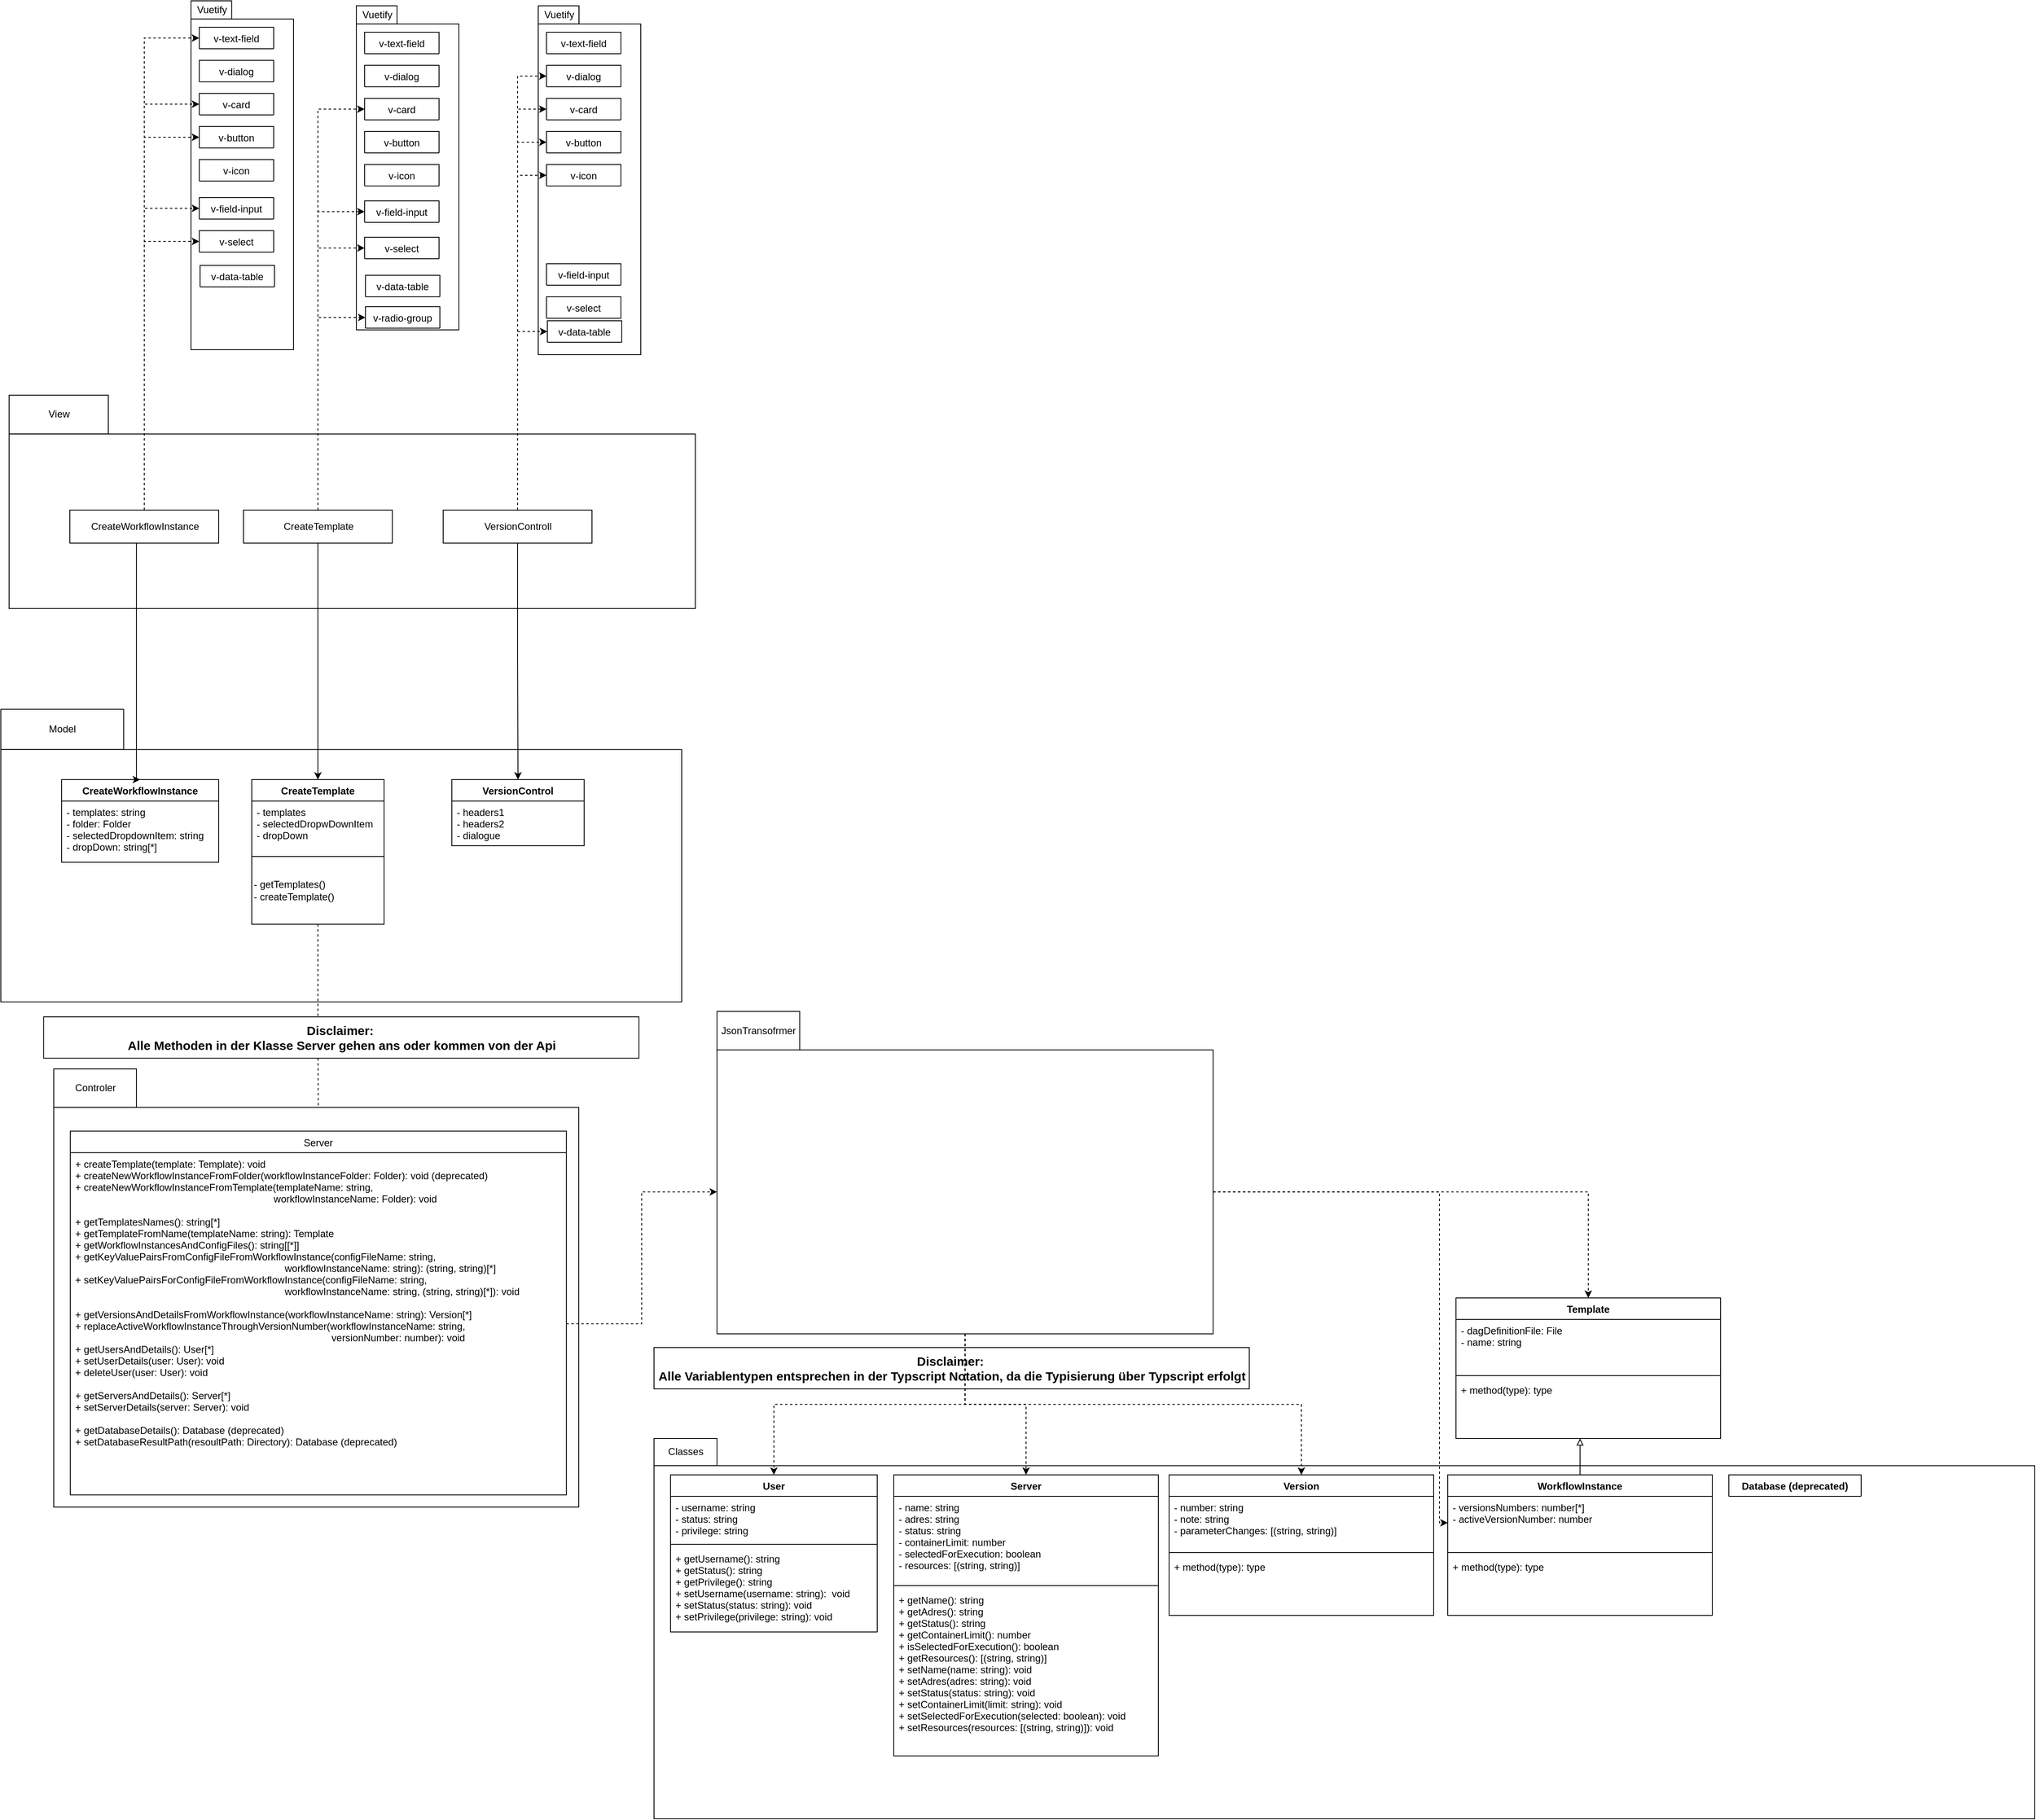 <mxfile version="15.9.4"><diagram id="75CO_LptRTt2laYMUp1T" name="Page-1"><mxGraphModel dx="2846" dy="1600" grid="1" gridSize="10" guides="1" tooltips="1" connect="1" arrows="1" fold="1" page="1" pageScale="1" pageWidth="850" pageHeight="1100" math="0" shadow="0"><root><mxCell id="0"/><mxCell id="1" parent="0"/><mxCell id="TROm8fGJsWG49ZNJDD4P-1" value="" style="html=1;" vertex="1" parent="1"><mxGeometry x="-860" y="375" width="830" height="211.11" as="geometry"/></mxCell><mxCell id="TROm8fGJsWG49ZNJDD4P-2" value="CreateTemplate" style="html=1;" vertex="1" parent="1"><mxGeometry x="-576.5" y="467" width="180" height="40" as="geometry"/></mxCell><mxCell id="TROm8fGJsWG49ZNJDD4P-3" value="View" style="html=1;" vertex="1" parent="1"><mxGeometry x="-860" y="328" width="120" height="46.89" as="geometry"/></mxCell><mxCell id="TROm8fGJsWG49ZNJDD4P-4" value="CreateWorkflowInstance" style="html=1;" vertex="1" parent="1"><mxGeometry x="-786.5" y="467" width="180" height="40" as="geometry"/></mxCell><mxCell id="TROm8fGJsWG49ZNJDD4P-5" value="VersionControll" style="html=1;" vertex="1" parent="1"><mxGeometry x="-335" y="467" width="180" height="40" as="geometry"/></mxCell><mxCell id="TROm8fGJsWG49ZNJDD4P-6" style="edgeStyle=orthogonalEdgeStyle;rounded=0;orthogonalLoop=1;jettySize=auto;html=1;entryX=1;entryY=0.5;entryDx=0;entryDy=0;dashed=1;endArrow=none;endFill=0;fontSize=10;startArrow=open;startFill=0;" edge="1" parent="1"><mxGeometry relative="1" as="geometry"><mxPoint x="560" y="525" as="targetPoint"/></mxGeometry></mxCell><mxCell id="TROm8fGJsWG49ZNJDD4P-7" style="edgeStyle=orthogonalEdgeStyle;rounded=0;orthogonalLoop=1;jettySize=auto;html=1;entryX=1;entryY=0.5;entryDx=0;entryDy=0;dashed=1;endArrow=none;endFill=0;fontSize=10;startArrow=open;startFill=0;" edge="1" parent="1"><mxGeometry relative="1" as="geometry"><mxPoint x="560" y="525" as="targetPoint"/></mxGeometry></mxCell><mxCell id="TROm8fGJsWG49ZNJDD4P-8" style="edgeStyle=orthogonalEdgeStyle;rounded=0;orthogonalLoop=1;jettySize=auto;html=1;entryX=1;entryY=0.5;entryDx=0;entryDy=0;dashed=1;endArrow=none;endFill=0;fontSize=10;startArrow=open;startFill=0;" edge="1" parent="1"><mxGeometry relative="1" as="geometry"><mxPoint x="600" y="451" as="targetPoint"/></mxGeometry></mxCell><mxCell id="TROm8fGJsWG49ZNJDD4P-9" style="edgeStyle=orthogonalEdgeStyle;rounded=0;orthogonalLoop=1;jettySize=auto;html=1;entryX=1;entryY=0.5;entryDx=0;entryDy=0;dashed=1;endArrow=none;endFill=0;fontSize=10;startArrow=open;startFill=0;" edge="1" parent="1"><mxGeometry relative="1" as="geometry"><mxPoint x="600" y="451" as="targetPoint"/></mxGeometry></mxCell><mxCell id="TROm8fGJsWG49ZNJDD4P-10" style="edgeStyle=orthogonalEdgeStyle;rounded=0;orthogonalLoop=1;jettySize=auto;html=1;entryX=1;entryY=0.5;entryDx=0;entryDy=0;dashed=1;endArrow=none;endFill=0;fontSize=10;startArrow=open;startFill=0;" edge="1" parent="1"><mxGeometry relative="1" as="geometry"><mxPoint x="-296.5" y="441" as="targetPoint"/></mxGeometry></mxCell><mxCell id="TROm8fGJsWG49ZNJDD4P-11" value="" style="group" vertex="1" connectable="0" parent="1"><mxGeometry x="-814.5" y="1096" width="400" height="567.52" as="geometry"/></mxCell><mxCell id="TROm8fGJsWG49ZNJDD4P-12" value="Modell" style="html=1;" vertex="1" parent="TROm8fGJsWG49ZNJDD4P-11"><mxGeometry x="8.5" y="77" width="49.211" height="21.053" as="geometry"/></mxCell><mxCell id="TROm8fGJsWG49ZNJDD4P-13" value="" style="html=1;" vertex="1" parent="TROm8fGJsWG49ZNJDD4P-11"><mxGeometry x="8.5" y="98.05" width="400" height="218.95" as="geometry"/></mxCell><mxCell id="TROm8fGJsWG49ZNJDD4P-14" value="Server" style="swimlane;fontStyle=0;childLayout=stackLayout;horizontal=1;startSize=26;fillColor=none;horizontalStack=0;resizeParent=1;resizeParentMax=0;resizeLast=0;collapsible=1;marginBottom=0;" vertex="1" collapsed="1" parent="TROm8fGJsWG49ZNJDD4P-11"><mxGeometry x="28.5" y="134.52" width="120" height="26" as="geometry"><mxRectangle x="20" y="57.52" width="370" height="510" as="alternateBounds"/></mxGeometry></mxCell><mxCell id="TROm8fGJsWG49ZNJDD4P-15" value="+ createTemplateFromFolder()&#xA;+ createTemplateFromDagDefinitionFile()&#xA;+ createNewWorkflowInstance()&#xA;+ getTemplatesNames()&#xA;+ getDagDefinitionFileFromTemplate()&#xA;(Abb. 4-6)&#xA;&#xA;Fragen&#xA; Wie wird es umgesetzt? Die Abfrage, welche Workflow-&#xA;Instanz angeschaut wird, ist nicht möglich. Alle Workflow-Instanzen&#xA;mit allen Versionen ins frontend zu laden sehr inperformant.&#xA;Besser ist es, wenn dies in einem Datei-Editor umgesetzt wird&#xA; &#xA;+ getTheDirectoryOfWorkfloInstancesAndVersions()&#xA;+ getConfigFileFromWorkflowInstance()&#xA;+ getVersionNumbersAndDetails()&#xA;+ replaceWorkflowInstanceWithVersionNumber()&#xA;&#xA;(Abb 7 - 10)&#xA;&#xA;+ getUsersAndDetails()&#xA;+ setUserDetails()&#xA;+ deleteUser()&#xA;&#xA;(Abb 11)&#xA;&#xA;+ getServersAndDetails&#xA;&#xA;(Abb 12 - 13)&#xA;&#xA;+ setServerDetails()&#xA;&#xA;(Abb 14)" style="text;strokeColor=none;fillColor=none;align=left;verticalAlign=top;spacingLeft=4;spacingRight=4;overflow=hidden;rotatable=0;points=[[0,0.5],[1,0.5]];portConstraint=eastwest;" vertex="1" parent="TROm8fGJsWG49ZNJDD4P-14"><mxGeometry y="26" width="120" height="484" as="geometry"/></mxCell><mxCell id="TROm8fGJsWG49ZNJDD4P-16" value="CreateWorkflowInstance" style="swimlane;fontStyle=1;align=center;verticalAlign=top;childLayout=stackLayout;horizontal=1;startSize=26;horizontalStack=0;resizeParent=1;resizeParentMax=0;resizeLast=0;collapsible=1;marginBottom=0;" vertex="1" collapsed="1" parent="1"><mxGeometry x="-786.5" y="788" width="190" height="30" as="geometry"><mxRectangle x="30" y="80" width="160" height="86" as="alternateBounds"/></mxGeometry></mxCell><mxCell id="TROm8fGJsWG49ZNJDD4P-17" value="+ field: type" style="text;strokeColor=none;fillColor=none;align=left;verticalAlign=top;spacingLeft=4;spacingRight=4;overflow=hidden;rotatable=0;points=[[0,0.5],[1,0.5]];portConstraint=eastwest;" vertex="1" parent="TROm8fGJsWG49ZNJDD4P-16"><mxGeometry y="26" width="190" height="26" as="geometry"/></mxCell><mxCell id="TROm8fGJsWG49ZNJDD4P-18" value="" style="line;strokeWidth=1;fillColor=none;align=left;verticalAlign=middle;spacingTop=-1;spacingLeft=3;spacingRight=3;rotatable=0;labelPosition=right;points=[];portConstraint=eastwest;" vertex="1" parent="TROm8fGJsWG49ZNJDD4P-16"><mxGeometry y="52" width="190" height="8" as="geometry"/></mxCell><mxCell id="TROm8fGJsWG49ZNJDD4P-19" value="+ method(type): type" style="text;strokeColor=none;fillColor=none;align=left;verticalAlign=top;spacingLeft=4;spacingRight=4;overflow=hidden;rotatable=0;points=[[0,0.5],[1,0.5]];portConstraint=eastwest;" vertex="1" parent="TROm8fGJsWG49ZNJDD4P-16"><mxGeometry y="60" width="190" height="26" as="geometry"/></mxCell><mxCell id="TROm8fGJsWG49ZNJDD4P-20" value="CreateTemplate&#xA;" style="swimlane;fontStyle=1;align=center;verticalAlign=top;childLayout=stackLayout;horizontal=1;startSize=26;horizontalStack=0;resizeParent=1;resizeParentMax=0;resizeLast=0;collapsible=1;marginBottom=0;" vertex="1" collapsed="1" parent="1"><mxGeometry x="-566.5" y="788" width="190" height="30" as="geometry"><mxRectangle x="30" y="80" width="160" height="86" as="alternateBounds"/></mxGeometry></mxCell><mxCell id="TROm8fGJsWG49ZNJDD4P-21" value="+ field: type" style="text;strokeColor=none;fillColor=none;align=left;verticalAlign=top;spacingLeft=4;spacingRight=4;overflow=hidden;rotatable=0;points=[[0,0.5],[1,0.5]];portConstraint=eastwest;" vertex="1" parent="TROm8fGJsWG49ZNJDD4P-20"><mxGeometry y="26" width="190" height="26" as="geometry"/></mxCell><mxCell id="TROm8fGJsWG49ZNJDD4P-22" value="" style="line;strokeWidth=1;fillColor=none;align=left;verticalAlign=middle;spacingTop=-1;spacingLeft=3;spacingRight=3;rotatable=0;labelPosition=right;points=[];portConstraint=eastwest;" vertex="1" parent="TROm8fGJsWG49ZNJDD4P-20"><mxGeometry y="52" width="190" height="8" as="geometry"/></mxCell><mxCell id="TROm8fGJsWG49ZNJDD4P-23" value="+ method(type): type" style="text;strokeColor=none;fillColor=none;align=left;verticalAlign=top;spacingLeft=4;spacingRight=4;overflow=hidden;rotatable=0;points=[[0,0.5],[1,0.5]];portConstraint=eastwest;" vertex="1" parent="TROm8fGJsWG49ZNJDD4P-20"><mxGeometry y="60" width="190" height="26" as="geometry"/></mxCell><mxCell id="TROm8fGJsWG49ZNJDD4P-24" value="VersionControl" style="swimlane;fontStyle=1;align=center;verticalAlign=top;childLayout=stackLayout;horizontal=1;startSize=26;horizontalStack=0;resizeParent=1;resizeParentMax=0;resizeLast=0;collapsible=1;marginBottom=0;" vertex="1" parent="1"><mxGeometry x="-324.5" y="788" width="160" height="80" as="geometry"><mxRectangle x="530" y="840" width="190" height="30" as="alternateBounds"/></mxGeometry></mxCell><mxCell id="TROm8fGJsWG49ZNJDD4P-25" value="- headers1&#xA;- headers2&#xA;- dialogue" style="text;strokeColor=none;fillColor=none;align=left;verticalAlign=top;spacingLeft=4;spacingRight=4;overflow=hidden;rotatable=0;points=[[0,0.5],[1,0.5]];portConstraint=eastwest;" vertex="1" parent="TROm8fGJsWG49ZNJDD4P-24"><mxGeometry y="26" width="160" height="54" as="geometry"/></mxCell><mxCell id="TROm8fGJsWG49ZNJDD4P-26" value="" style="html=1;align=left;" vertex="1" parent="1"><mxGeometry x="-326.5" y="868" width="160" height="50" as="geometry"/></mxCell><mxCell id="TROm8fGJsWG49ZNJDD4P-27" style="edgeStyle=orthogonalEdgeStyle;rounded=0;orthogonalLoop=1;jettySize=auto;html=1;entryX=1;entryY=0.5;entryDx=0;entryDy=0;dashed=1;endArrow=none;endFill=0;fontSize=10;startArrow=open;startFill=0;" edge="1" parent="1"><mxGeometry relative="1" as="geometry"><mxPoint x="-296.5" y="441" as="targetPoint"/></mxGeometry></mxCell><mxCell id="TROm8fGJsWG49ZNJDD4P-33" value="Model" style="html=1;" vertex="1" parent="1"><mxGeometry x="-870" y="708" width="148.596" height="48.684" as="geometry"/></mxCell><mxCell id="TROm8fGJsWG49ZNJDD4P-34" value="" style="html=1;" vertex="1" parent="1"><mxGeometry x="-870" y="756.68" width="823.5" height="305.32" as="geometry"/></mxCell><mxCell id="TROm8fGJsWG49ZNJDD4P-35" value="CreateTemplate&#xA;" style="swimlane;fontStyle=1;align=center;verticalAlign=top;childLayout=stackLayout;horizontal=1;startSize=26;horizontalStack=0;resizeParent=1;resizeParentMax=0;resizeLast=0;collapsible=1;marginBottom=0;" vertex="1" parent="1"><mxGeometry x="-566.5" y="793" width="160" height="98" as="geometry"><mxRectangle x="290" y="840" width="190" height="30" as="alternateBounds"/></mxGeometry></mxCell><mxCell id="TROm8fGJsWG49ZNJDD4P-36" value="- templates&#xA;- selectedDropwDownItem&#xA;- dropDown" style="text;strokeColor=none;fillColor=none;align=left;verticalAlign=top;spacingLeft=4;spacingRight=4;overflow=hidden;rotatable=0;points=[[0,0.5],[1,0.5]];portConstraint=eastwest;" vertex="1" parent="TROm8fGJsWG49ZNJDD4P-35"><mxGeometry y="26" width="160" height="64" as="geometry"/></mxCell><mxCell id="TROm8fGJsWG49ZNJDD4P-37" value="" style="line;strokeWidth=1;fillColor=none;align=left;verticalAlign=middle;spacingTop=-1;spacingLeft=3;spacingRight=3;rotatable=0;labelPosition=right;points=[];portConstraint=eastwest;" vertex="1" parent="TROm8fGJsWG49ZNJDD4P-35"><mxGeometry y="90" width="160" height="8" as="geometry"/></mxCell><mxCell id="TROm8fGJsWG49ZNJDD4P-38" value="VersionControl" style="swimlane;fontStyle=1;align=center;verticalAlign=top;childLayout=stackLayout;horizontal=1;startSize=26;horizontalStack=0;resizeParent=1;resizeParentMax=0;resizeLast=0;collapsible=1;marginBottom=0;" vertex="1" parent="1"><mxGeometry x="-324.5" y="793" width="160" height="80" as="geometry"><mxRectangle x="-326.5" y="756" width="190" height="30" as="alternateBounds"/></mxGeometry></mxCell><mxCell id="TROm8fGJsWG49ZNJDD4P-39" value="- headers1&#xA;- headers2&#xA;- dialogue" style="text;strokeColor=none;fillColor=none;align=left;verticalAlign=top;spacingLeft=4;spacingRight=4;overflow=hidden;rotatable=0;points=[[0,0.5],[1,0.5]];portConstraint=eastwest;" vertex="1" parent="TROm8fGJsWG49ZNJDD4P-38"><mxGeometry y="26" width="160" height="54" as="geometry"/></mxCell><mxCell id="TROm8fGJsWG49ZNJDD4P-40" style="edgeStyle=orthogonalEdgeStyle;rounded=0;orthogonalLoop=1;jettySize=auto;html=1;entryX=0.5;entryY=0;entryDx=0;entryDy=0;dashed=1;" edge="1" parent="1" source="TROm8fGJsWG49ZNJDD4P-41" target="TROm8fGJsWG49ZNJDD4P-31"><mxGeometry relative="1" as="geometry"/></mxCell><mxCell id="TROm8fGJsWG49ZNJDD4P-41" value="- getTemplates()&lt;br&gt;- createTemplate()" style="html=1;align=left;" vertex="1" parent="1"><mxGeometry x="-566.5" y="886" width="160" height="82" as="geometry"/></mxCell><mxCell id="TROm8fGJsWG49ZNJDD4P-42" value="&lt;b style=&quot;font-size: 15px&quot;&gt;Disclaimer:&amp;nbsp;&lt;br&gt;Alle Variablentypen entsprechen in der Typscript Notation, da die Typisierung über Typscript erfolgt&lt;/b&gt;" style="html=1;" vertex="1" parent="1"><mxGeometry x="-80" y="1480" width="720" height="50" as="geometry"/></mxCell><mxCell id="TROm8fGJsWG49ZNJDD4P-43" value="Classes" style="html=1;" vertex="1" parent="1"><mxGeometry x="-80" y="1590" width="76.228" height="32.895" as="geometry"/></mxCell><mxCell id="TROm8fGJsWG49ZNJDD4P-44" value="" style="html=1;" vertex="1" parent="1"><mxGeometry x="-80" y="1622.89" width="1670" height="427.11" as="geometry"/></mxCell><mxCell id="TROm8fGJsWG49ZNJDD4P-45" value="User" style="swimlane;fontStyle=1;align=center;verticalAlign=top;childLayout=stackLayout;horizontal=1;startSize=26;horizontalStack=0;resizeParent=1;resizeParentMax=0;resizeLast=0;collapsible=1;marginBottom=0;" vertex="1" parent="1"><mxGeometry x="-60" y="1634" width="250" height="190" as="geometry"/></mxCell><mxCell id="TROm8fGJsWG49ZNJDD4P-46" value="- username: string&#xA;- status: string&#xA;- privilege: string" style="text;strokeColor=none;fillColor=none;align=left;verticalAlign=top;spacingLeft=4;spacingRight=4;overflow=hidden;rotatable=0;points=[[0,0.5],[1,0.5]];portConstraint=eastwest;" vertex="1" parent="TROm8fGJsWG49ZNJDD4P-45"><mxGeometry y="26" width="250" height="54" as="geometry"/></mxCell><mxCell id="TROm8fGJsWG49ZNJDD4P-47" value="" style="line;strokeWidth=1;fillColor=none;align=left;verticalAlign=middle;spacingTop=-1;spacingLeft=3;spacingRight=3;rotatable=0;labelPosition=right;points=[];portConstraint=eastwest;" vertex="1" parent="TROm8fGJsWG49ZNJDD4P-45"><mxGeometry y="80" width="250" height="8" as="geometry"/></mxCell><mxCell id="TROm8fGJsWG49ZNJDD4P-48" value="+ getUsername(): string&#xA;+ getStatus(): string&#xA;+ getPrivilege(): string&#xA;+ setUsername(username: string):  void&#xA;+ setStatus(status: string): void&#xA;+ setPrivilege(privilege: string): void" style="text;strokeColor=none;fillColor=none;align=left;verticalAlign=top;spacingLeft=4;spacingRight=4;overflow=hidden;rotatable=0;points=[[0,0.5],[1,0.5]];portConstraint=eastwest;" vertex="1" parent="TROm8fGJsWG49ZNJDD4P-45"><mxGeometry y="88" width="250" height="102" as="geometry"/></mxCell><mxCell id="TROm8fGJsWG49ZNJDD4P-49" value="Server" style="swimlane;fontStyle=1;align=center;verticalAlign=top;childLayout=stackLayout;horizontal=1;startSize=26;horizontalStack=0;resizeParent=1;resizeParentMax=0;resizeLast=0;collapsible=1;marginBottom=0;" vertex="1" parent="1"><mxGeometry x="210" y="1634" width="320" height="340" as="geometry"/></mxCell><mxCell id="TROm8fGJsWG49ZNJDD4P-50" value="- name: string&#xA;- adres: string&#xA;- status: string&#xA;- containerLimit: number&#xA;- selectedForExecution: boolean&#xA;- resources: [(string, string)]" style="text;strokeColor=none;fillColor=none;align=left;verticalAlign=top;spacingLeft=4;spacingRight=4;overflow=hidden;rotatable=0;points=[[0,0.5],[1,0.5]];portConstraint=eastwest;" vertex="1" parent="TROm8fGJsWG49ZNJDD4P-49"><mxGeometry y="26" width="320" height="104" as="geometry"/></mxCell><mxCell id="TROm8fGJsWG49ZNJDD4P-51" value="" style="line;strokeWidth=1;fillColor=none;align=left;verticalAlign=middle;spacingTop=-1;spacingLeft=3;spacingRight=3;rotatable=0;labelPosition=right;points=[];portConstraint=eastwest;" vertex="1" parent="TROm8fGJsWG49ZNJDD4P-49"><mxGeometry y="130" width="320" height="8" as="geometry"/></mxCell><mxCell id="TROm8fGJsWG49ZNJDD4P-52" value="+ getName(): string&#xA;+ getAdres(): string&#xA;+ getStatus(): string&#xA;+ getContainerLimit(): number&#xA;+ isSelectedForExecution(): boolean&#xA;+ getResources(): [(string, string)]&#xA;+ setName(name: string): void&#xA;+ setAdres(adres: string): void&#xA;+ setStatus(status: string): void&#xA;+ setContainerLimit(limit: string): void&#xA;+ setSelectedForExecution(selected: boolean): void&#xA;+ setResources(resources: [(string, string)]): void" style="text;strokeColor=none;fillColor=none;align=left;verticalAlign=top;spacingLeft=4;spacingRight=4;overflow=hidden;rotatable=0;points=[[0,0.5],[1,0.5]];portConstraint=eastwest;" vertex="1" parent="TROm8fGJsWG49ZNJDD4P-49"><mxGeometry y="138" width="320" height="202" as="geometry"/></mxCell><mxCell id="TROm8fGJsWG49ZNJDD4P-76" value="Template" style="swimlane;fontStyle=1;align=center;verticalAlign=top;childLayout=stackLayout;horizontal=1;startSize=26;horizontalStack=0;resizeParent=1;resizeParentMax=0;resizeLast=0;collapsible=1;marginBottom=0;fontSize=12;" vertex="1" parent="1"><mxGeometry x="890" y="1420" width="320" height="170" as="geometry"/></mxCell><mxCell id="TROm8fGJsWG49ZNJDD4P-77" value="- dagDefinitionFile: File&#xA;- name: string" style="text;strokeColor=none;fillColor=none;align=left;verticalAlign=top;spacingLeft=4;spacingRight=4;overflow=hidden;rotatable=0;points=[[0,0.5],[1,0.5]];portConstraint=eastwest;dashed=1;fontSize=12;" vertex="1" parent="TROm8fGJsWG49ZNJDD4P-76"><mxGeometry y="26" width="320" height="64" as="geometry"/></mxCell><mxCell id="TROm8fGJsWG49ZNJDD4P-78" value="" style="line;strokeWidth=1;fillColor=none;align=left;verticalAlign=middle;spacingTop=-1;spacingLeft=3;spacingRight=3;rotatable=0;labelPosition=right;points=[];portConstraint=eastwest;fontSize=12;" vertex="1" parent="TROm8fGJsWG49ZNJDD4P-76"><mxGeometry y="90" width="320" height="8" as="geometry"/></mxCell><mxCell id="TROm8fGJsWG49ZNJDD4P-79" value="+ method(type): type" style="text;strokeColor=none;fillColor=none;align=left;verticalAlign=top;spacingLeft=4;spacingRight=4;overflow=hidden;rotatable=0;points=[[0,0.5],[1,0.5]];portConstraint=eastwest;fontSize=12;" vertex="1" parent="TROm8fGJsWG49ZNJDD4P-76"><mxGeometry y="98" width="320" height="72" as="geometry"/></mxCell><mxCell id="TROm8fGJsWG49ZNJDD4P-80" style="edgeStyle=orthogonalEdgeStyle;rounded=0;orthogonalLoop=1;jettySize=auto;html=1;entryX=0.469;entryY=1;entryDx=0;entryDy=0;entryPerimeter=0;fontSize=12;endArrow=block;endFill=0;" edge="1" parent="1" source="TROm8fGJsWG49ZNJDD4P-81" target="TROm8fGJsWG49ZNJDD4P-79"><mxGeometry relative="1" as="geometry"/></mxCell><mxCell id="TROm8fGJsWG49ZNJDD4P-81" value="WorkflowInstance" style="swimlane;fontStyle=1;align=center;verticalAlign=top;childLayout=stackLayout;horizontal=1;startSize=26;horizontalStack=0;resizeParent=1;resizeParentMax=0;resizeLast=0;collapsible=1;marginBottom=0;fontSize=12;" vertex="1" parent="1"><mxGeometry x="880" y="1634" width="320" height="170" as="geometry"/></mxCell><mxCell id="TROm8fGJsWG49ZNJDD4P-82" value="- versionsNumbers: number[*]&#xA;- activeVersionNumber: number&#xA;" style="text;strokeColor=none;fillColor=none;align=left;verticalAlign=top;spacingLeft=4;spacingRight=4;overflow=hidden;rotatable=0;points=[[0,0.5],[1,0.5]];portConstraint=eastwest;dashed=1;fontSize=12;" vertex="1" parent="TROm8fGJsWG49ZNJDD4P-81"><mxGeometry y="26" width="320" height="64" as="geometry"/></mxCell><mxCell id="TROm8fGJsWG49ZNJDD4P-83" value="" style="line;strokeWidth=1;fillColor=none;align=left;verticalAlign=middle;spacingTop=-1;spacingLeft=3;spacingRight=3;rotatable=0;labelPosition=right;points=[];portConstraint=eastwest;fontSize=12;" vertex="1" parent="TROm8fGJsWG49ZNJDD4P-81"><mxGeometry y="90" width="320" height="8" as="geometry"/></mxCell><mxCell id="TROm8fGJsWG49ZNJDD4P-84" value="+ method(type): type" style="text;strokeColor=none;fillColor=none;align=left;verticalAlign=top;spacingLeft=4;spacingRight=4;overflow=hidden;rotatable=0;points=[[0,0.5],[1,0.5]];portConstraint=eastwest;fontSize=12;" vertex="1" parent="TROm8fGJsWG49ZNJDD4P-81"><mxGeometry y="98" width="320" height="72" as="geometry"/></mxCell><mxCell id="TROm8fGJsWG49ZNJDD4P-85" value="Version" style="swimlane;fontStyle=1;align=center;verticalAlign=top;childLayout=stackLayout;horizontal=1;startSize=26;horizontalStack=0;resizeParent=1;resizeParentMax=0;resizeLast=0;collapsible=1;marginBottom=0;fontSize=12;" vertex="1" parent="1"><mxGeometry x="543" y="1634" width="320" height="170" as="geometry"/></mxCell><mxCell id="TROm8fGJsWG49ZNJDD4P-86" value="- number: string&#xA;- note: string&#xA;- parameterChanges: [(string, string)]&#xA;" style="text;strokeColor=none;fillColor=none;align=left;verticalAlign=top;spacingLeft=4;spacingRight=4;overflow=hidden;rotatable=0;points=[[0,0.5],[1,0.5]];portConstraint=eastwest;dashed=1;fontSize=12;" vertex="1" parent="TROm8fGJsWG49ZNJDD4P-85"><mxGeometry y="26" width="320" height="64" as="geometry"/></mxCell><mxCell id="TROm8fGJsWG49ZNJDD4P-87" value="" style="line;strokeWidth=1;fillColor=none;align=left;verticalAlign=middle;spacingTop=-1;spacingLeft=3;spacingRight=3;rotatable=0;labelPosition=right;points=[];portConstraint=eastwest;fontSize=12;" vertex="1" parent="TROm8fGJsWG49ZNJDD4P-85"><mxGeometry y="90" width="320" height="8" as="geometry"/></mxCell><mxCell id="TROm8fGJsWG49ZNJDD4P-88" value="+ method(type): type" style="text;strokeColor=none;fillColor=none;align=left;verticalAlign=top;spacingLeft=4;spacingRight=4;overflow=hidden;rotatable=0;points=[[0,0.5],[1,0.5]];portConstraint=eastwest;fontSize=12;" vertex="1" parent="TROm8fGJsWG49ZNJDD4P-85"><mxGeometry y="98" width="320" height="72" as="geometry"/></mxCell><mxCell id="TROm8fGJsWG49ZNJDD4P-89" value="Database (deprecated)" style="swimlane;fontStyle=1;align=center;verticalAlign=top;childLayout=stackLayout;horizontal=1;startSize=26;horizontalStack=0;resizeParent=1;resizeParentMax=0;resizeLast=0;collapsible=1;marginBottom=0;fontSize=12;" vertex="1" collapsed="1" parent="1"><mxGeometry x="1220" y="1634" width="160" height="26" as="geometry"><mxRectangle x="1220" y="1634" width="320" height="170" as="alternateBounds"/></mxGeometry></mxCell><mxCell id="TROm8fGJsWG49ZNJDD4P-90" value="- directory: Directory&#xA;- resultsLocation: Directory" style="text;strokeColor=none;fillColor=none;align=left;verticalAlign=top;spacingLeft=4;spacingRight=4;overflow=hidden;rotatable=0;points=[[0,0.5],[1,0.5]];portConstraint=eastwest;dashed=1;fontSize=12;" vertex="1" parent="TROm8fGJsWG49ZNJDD4P-89"><mxGeometry y="26" width="160" height="64" as="geometry"/></mxCell><mxCell id="TROm8fGJsWG49ZNJDD4P-91" value="" style="line;strokeWidth=1;fillColor=none;align=left;verticalAlign=middle;spacingTop=-1;spacingLeft=3;spacingRight=3;rotatable=0;labelPosition=right;points=[];portConstraint=eastwest;fontSize=12;" vertex="1" parent="TROm8fGJsWG49ZNJDD4P-89"><mxGeometry y="90" width="160" height="8" as="geometry"/></mxCell><mxCell id="TROm8fGJsWG49ZNJDD4P-92" value="+ method(type): type" style="text;strokeColor=none;fillColor=none;align=left;verticalAlign=top;spacingLeft=4;spacingRight=4;overflow=hidden;rotatable=0;points=[[0,0.5],[1,0.5]];portConstraint=eastwest;fontSize=12;" vertex="1" parent="TROm8fGJsWG49ZNJDD4P-89"><mxGeometry y="98" width="160" height="72" as="geometry"/></mxCell><mxCell id="TROm8fGJsWG49ZNJDD4P-93" value="CreateWorkflowInstance" style="swimlane;fontStyle=1;align=center;verticalAlign=top;childLayout=stackLayout;horizontal=1;startSize=26;horizontalStack=0;resizeParent=1;resizeParentMax=0;resizeLast=0;collapsible=1;marginBottom=0;" vertex="1" parent="1"><mxGeometry x="-796.5" y="793" width="190" height="100" as="geometry"><mxRectangle x="70" y="840" width="190" height="30" as="alternateBounds"/></mxGeometry></mxCell><mxCell id="TROm8fGJsWG49ZNJDD4P-94" value="- templates: string&#xA;- folder: Folder&#xA;- selectedDropdownItem: string&#xA;- dropDown: string[*]" style="text;strokeColor=none;fillColor=none;align=left;verticalAlign=top;spacingLeft=4;spacingRight=4;overflow=hidden;rotatable=0;points=[[0,0.5],[1,0.5]];portConstraint=eastwest;" vertex="1" parent="TROm8fGJsWG49ZNJDD4P-93"><mxGeometry y="26" width="190" height="74" as="geometry"/></mxCell><mxCell id="TROm8fGJsWG49ZNJDD4P-95" style="edgeStyle=orthogonalEdgeStyle;rounded=0;orthogonalLoop=1;jettySize=auto;html=1;fontSize=12;endArrow=classic;endFill=1;" edge="1" parent="1" source="TROm8fGJsWG49ZNJDD4P-2" target="TROm8fGJsWG49ZNJDD4P-35"><mxGeometry relative="1" as="geometry"/></mxCell><mxCell id="TROm8fGJsWG49ZNJDD4P-97" value="Vuetify" style="html=1;" vertex="1" parent="1"><mxGeometry x="-440" y="-143" width="49.21" height="21.923" as="geometry"/></mxCell><mxCell id="TROm8fGJsWG49ZNJDD4P-98" value="" style="html=1;" vertex="1" parent="1"><mxGeometry x="-440" y="-121" width="124" height="370" as="geometry"/></mxCell><mxCell id="TROm8fGJsWG49ZNJDD4P-99" value="v-text-field" style="swimlane;fontStyle=0;childLayout=stackLayout;horizontal=1;startSize=26;fillColor=none;horizontalStack=0;resizeParent=1;resizeParentMax=0;resizeLast=0;collapsible=1;marginBottom=0;" vertex="1" collapsed="1" parent="1"><mxGeometry x="-430" y="-111" width="90" height="26" as="geometry"><mxRectangle x="10" y="38" width="140" height="104" as="alternateBounds"/></mxGeometry></mxCell><mxCell id="TROm8fGJsWG49ZNJDD4P-100" value="+ field: type" style="text;strokeColor=none;fillColor=none;align=left;verticalAlign=top;spacingLeft=4;spacingRight=4;overflow=hidden;rotatable=0;points=[[0,0.5],[1,0.5]];portConstraint=eastwest;" vertex="1" parent="TROm8fGJsWG49ZNJDD4P-99"><mxGeometry y="26" width="90" height="26" as="geometry"/></mxCell><mxCell id="TROm8fGJsWG49ZNJDD4P-101" value="+ field: type" style="text;strokeColor=none;fillColor=none;align=left;verticalAlign=top;spacingLeft=4;spacingRight=4;overflow=hidden;rotatable=0;points=[[0,0.5],[1,0.5]];portConstraint=eastwest;" vertex="1" parent="TROm8fGJsWG49ZNJDD4P-99"><mxGeometry y="52" width="90" height="26" as="geometry"/></mxCell><mxCell id="TROm8fGJsWG49ZNJDD4P-102" value="+ field: type" style="text;strokeColor=none;fillColor=none;align=left;verticalAlign=top;spacingLeft=4;spacingRight=4;overflow=hidden;rotatable=0;points=[[0,0.5],[1,0.5]];portConstraint=eastwest;" vertex="1" parent="TROm8fGJsWG49ZNJDD4P-99"><mxGeometry y="78" width="90" height="26" as="geometry"/></mxCell><mxCell id="TROm8fGJsWG49ZNJDD4P-103" value="v-dialog" style="swimlane;fontStyle=0;childLayout=stackLayout;horizontal=1;startSize=26;fillColor=none;horizontalStack=0;resizeParent=1;resizeParentMax=0;resizeLast=0;collapsible=1;marginBottom=0;" vertex="1" collapsed="1" parent="1"><mxGeometry x="-430" y="-71" width="90" height="26" as="geometry"><mxRectangle x="10" y="38" width="140" height="104" as="alternateBounds"/></mxGeometry></mxCell><mxCell id="TROm8fGJsWG49ZNJDD4P-104" value="+ field: type" style="text;strokeColor=none;fillColor=none;align=left;verticalAlign=top;spacingLeft=4;spacingRight=4;overflow=hidden;rotatable=0;points=[[0,0.5],[1,0.5]];portConstraint=eastwest;" vertex="1" parent="TROm8fGJsWG49ZNJDD4P-103"><mxGeometry y="26" width="90" height="26" as="geometry"/></mxCell><mxCell id="TROm8fGJsWG49ZNJDD4P-105" value="+ field: type" style="text;strokeColor=none;fillColor=none;align=left;verticalAlign=top;spacingLeft=4;spacingRight=4;overflow=hidden;rotatable=0;points=[[0,0.5],[1,0.5]];portConstraint=eastwest;" vertex="1" parent="TROm8fGJsWG49ZNJDD4P-103"><mxGeometry y="52" width="90" height="26" as="geometry"/></mxCell><mxCell id="TROm8fGJsWG49ZNJDD4P-106" value="+ field: type" style="text;strokeColor=none;fillColor=none;align=left;verticalAlign=top;spacingLeft=4;spacingRight=4;overflow=hidden;rotatable=0;points=[[0,0.5],[1,0.5]];portConstraint=eastwest;" vertex="1" parent="TROm8fGJsWG49ZNJDD4P-103"><mxGeometry y="78" width="90" height="26" as="geometry"/></mxCell><mxCell id="TROm8fGJsWG49ZNJDD4P-107" value="v-card" style="swimlane;fontStyle=0;childLayout=stackLayout;horizontal=1;startSize=26;fillColor=none;horizontalStack=0;resizeParent=1;resizeParentMax=0;resizeLast=0;collapsible=1;marginBottom=0;" vertex="1" collapsed="1" parent="1"><mxGeometry x="-430" y="-31" width="90" height="26" as="geometry"><mxRectangle x="10" y="38" width="140" height="104" as="alternateBounds"/></mxGeometry></mxCell><mxCell id="TROm8fGJsWG49ZNJDD4P-108" value="+ field: type" style="text;strokeColor=none;fillColor=none;align=left;verticalAlign=top;spacingLeft=4;spacingRight=4;overflow=hidden;rotatable=0;points=[[0,0.5],[1,0.5]];portConstraint=eastwest;" vertex="1" parent="TROm8fGJsWG49ZNJDD4P-107"><mxGeometry y="26" width="90" height="26" as="geometry"/></mxCell><mxCell id="TROm8fGJsWG49ZNJDD4P-109" value="+ field: type" style="text;strokeColor=none;fillColor=none;align=left;verticalAlign=top;spacingLeft=4;spacingRight=4;overflow=hidden;rotatable=0;points=[[0,0.5],[1,0.5]];portConstraint=eastwest;" vertex="1" parent="TROm8fGJsWG49ZNJDD4P-107"><mxGeometry y="52" width="90" height="26" as="geometry"/></mxCell><mxCell id="TROm8fGJsWG49ZNJDD4P-110" value="+ field: type" style="text;strokeColor=none;fillColor=none;align=left;verticalAlign=top;spacingLeft=4;spacingRight=4;overflow=hidden;rotatable=0;points=[[0,0.5],[1,0.5]];portConstraint=eastwest;" vertex="1" parent="TROm8fGJsWG49ZNJDD4P-107"><mxGeometry y="78" width="90" height="26" as="geometry"/></mxCell><mxCell id="TROm8fGJsWG49ZNJDD4P-111" value="v-button" style="swimlane;fontStyle=0;childLayout=stackLayout;horizontal=1;startSize=26;fillColor=none;horizontalStack=0;resizeParent=1;resizeParentMax=0;resizeLast=0;collapsible=1;marginBottom=0;" vertex="1" collapsed="1" parent="1"><mxGeometry x="-430" y="9" width="90" height="26" as="geometry"><mxRectangle x="10" y="38" width="140" height="104" as="alternateBounds"/></mxGeometry></mxCell><mxCell id="TROm8fGJsWG49ZNJDD4P-112" value="+ field: type" style="text;strokeColor=none;fillColor=none;align=left;verticalAlign=top;spacingLeft=4;spacingRight=4;overflow=hidden;rotatable=0;points=[[0,0.5],[1,0.5]];portConstraint=eastwest;" vertex="1" parent="TROm8fGJsWG49ZNJDD4P-111"><mxGeometry y="26" width="90" height="26" as="geometry"/></mxCell><mxCell id="TROm8fGJsWG49ZNJDD4P-113" value="+ field: type" style="text;strokeColor=none;fillColor=none;align=left;verticalAlign=top;spacingLeft=4;spacingRight=4;overflow=hidden;rotatable=0;points=[[0,0.5],[1,0.5]];portConstraint=eastwest;" vertex="1" parent="TROm8fGJsWG49ZNJDD4P-111"><mxGeometry y="52" width="90" height="26" as="geometry"/></mxCell><mxCell id="TROm8fGJsWG49ZNJDD4P-114" value="+ field: type" style="text;strokeColor=none;fillColor=none;align=left;verticalAlign=top;spacingLeft=4;spacingRight=4;overflow=hidden;rotatable=0;points=[[0,0.5],[1,0.5]];portConstraint=eastwest;" vertex="1" parent="TROm8fGJsWG49ZNJDD4P-111"><mxGeometry y="78" width="90" height="26" as="geometry"/></mxCell><mxCell id="TROm8fGJsWG49ZNJDD4P-115" value="v-icon" style="swimlane;fontStyle=0;childLayout=stackLayout;horizontal=1;startSize=26;fillColor=none;horizontalStack=0;resizeParent=1;resizeParentMax=0;resizeLast=0;collapsible=1;marginBottom=0;" vertex="1" collapsed="1" parent="1"><mxGeometry x="-430" y="49" width="90" height="26" as="geometry"><mxRectangle x="10" y="38" width="140" height="104" as="alternateBounds"/></mxGeometry></mxCell><mxCell id="TROm8fGJsWG49ZNJDD4P-116" value="+ field: type" style="text;strokeColor=none;fillColor=none;align=left;verticalAlign=top;spacingLeft=4;spacingRight=4;overflow=hidden;rotatable=0;points=[[0,0.5],[1,0.5]];portConstraint=eastwest;" vertex="1" parent="TROm8fGJsWG49ZNJDD4P-115"><mxGeometry y="26" width="90" height="26" as="geometry"/></mxCell><mxCell id="TROm8fGJsWG49ZNJDD4P-117" value="+ field: type" style="text;strokeColor=none;fillColor=none;align=left;verticalAlign=top;spacingLeft=4;spacingRight=4;overflow=hidden;rotatable=0;points=[[0,0.5],[1,0.5]];portConstraint=eastwest;" vertex="1" parent="TROm8fGJsWG49ZNJDD4P-115"><mxGeometry y="52" width="90" height="26" as="geometry"/></mxCell><mxCell id="TROm8fGJsWG49ZNJDD4P-118" value="+ field: type" style="text;strokeColor=none;fillColor=none;align=left;verticalAlign=top;spacingLeft=4;spacingRight=4;overflow=hidden;rotatable=0;points=[[0,0.5],[1,0.5]];portConstraint=eastwest;" vertex="1" parent="TROm8fGJsWG49ZNJDD4P-115"><mxGeometry y="78" width="90" height="26" as="geometry"/></mxCell><mxCell id="TROm8fGJsWG49ZNJDD4P-119" value="v-field-input" style="swimlane;fontStyle=0;childLayout=stackLayout;horizontal=1;startSize=26;fillColor=none;horizontalStack=0;resizeParent=1;resizeParentMax=0;resizeLast=0;collapsible=1;marginBottom=0;" vertex="1" collapsed="1" parent="1"><mxGeometry x="-430" y="93" width="90" height="26" as="geometry"><mxRectangle x="10" y="38" width="140" height="104" as="alternateBounds"/></mxGeometry></mxCell><mxCell id="TROm8fGJsWG49ZNJDD4P-120" value="+ field: type" style="text;strokeColor=none;fillColor=none;align=left;verticalAlign=top;spacingLeft=4;spacingRight=4;overflow=hidden;rotatable=0;points=[[0,0.5],[1,0.5]];portConstraint=eastwest;" vertex="1" parent="TROm8fGJsWG49ZNJDD4P-119"><mxGeometry y="26" width="90" height="26" as="geometry"/></mxCell><mxCell id="TROm8fGJsWG49ZNJDD4P-121" value="+ field: type" style="text;strokeColor=none;fillColor=none;align=left;verticalAlign=top;spacingLeft=4;spacingRight=4;overflow=hidden;rotatable=0;points=[[0,0.5],[1,0.5]];portConstraint=eastwest;" vertex="1" parent="TROm8fGJsWG49ZNJDD4P-119"><mxGeometry y="52" width="90" height="26" as="geometry"/></mxCell><mxCell id="TROm8fGJsWG49ZNJDD4P-122" value="+ field: type" style="text;strokeColor=none;fillColor=none;align=left;verticalAlign=top;spacingLeft=4;spacingRight=4;overflow=hidden;rotatable=0;points=[[0,0.5],[1,0.5]];portConstraint=eastwest;" vertex="1" parent="TROm8fGJsWG49ZNJDD4P-119"><mxGeometry y="78" width="90" height="26" as="geometry"/></mxCell><mxCell id="TROm8fGJsWG49ZNJDD4P-123" value="v-select" style="swimlane;fontStyle=0;childLayout=stackLayout;horizontal=1;startSize=26;fillColor=none;horizontalStack=0;resizeParent=1;resizeParentMax=0;resizeLast=0;collapsible=1;marginBottom=0;" vertex="1" collapsed="1" parent="1"><mxGeometry x="-430" y="137" width="90" height="26" as="geometry"><mxRectangle x="10" y="38" width="140" height="104" as="alternateBounds"/></mxGeometry></mxCell><mxCell id="TROm8fGJsWG49ZNJDD4P-124" value="+ field: type" style="text;strokeColor=none;fillColor=none;align=left;verticalAlign=top;spacingLeft=4;spacingRight=4;overflow=hidden;rotatable=0;points=[[0,0.5],[1,0.5]];portConstraint=eastwest;" vertex="1" parent="TROm8fGJsWG49ZNJDD4P-123"><mxGeometry y="26" width="90" height="26" as="geometry"/></mxCell><mxCell id="TROm8fGJsWG49ZNJDD4P-125" value="+ field: type" style="text;strokeColor=none;fillColor=none;align=left;verticalAlign=top;spacingLeft=4;spacingRight=4;overflow=hidden;rotatable=0;points=[[0,0.5],[1,0.5]];portConstraint=eastwest;" vertex="1" parent="TROm8fGJsWG49ZNJDD4P-123"><mxGeometry y="52" width="90" height="26" as="geometry"/></mxCell><mxCell id="TROm8fGJsWG49ZNJDD4P-126" value="+ field: type" style="text;strokeColor=none;fillColor=none;align=left;verticalAlign=top;spacingLeft=4;spacingRight=4;overflow=hidden;rotatable=0;points=[[0,0.5],[1,0.5]];portConstraint=eastwest;" vertex="1" parent="TROm8fGJsWG49ZNJDD4P-123"><mxGeometry y="78" width="90" height="26" as="geometry"/></mxCell><mxCell id="TROm8fGJsWG49ZNJDD4P-127" style="edgeStyle=orthogonalEdgeStyle;rounded=0;orthogonalLoop=1;jettySize=auto;html=1;entryX=0;entryY=0.5;entryDx=0;entryDy=0;dashed=1;" edge="1" parent="1" source="TROm8fGJsWG49ZNJDD4P-2" target="TROm8fGJsWG49ZNJDD4P-107"><mxGeometry relative="1" as="geometry"/></mxCell><mxCell id="TROm8fGJsWG49ZNJDD4P-128" value="v-data-table" style="swimlane;fontStyle=0;childLayout=stackLayout;horizontal=1;startSize=26;fillColor=none;horizontalStack=0;resizeParent=1;resizeParentMax=0;resizeLast=0;collapsible=1;marginBottom=0;" vertex="1" collapsed="1" parent="1"><mxGeometry x="-429" y="183" width="90" height="26" as="geometry"><mxRectangle x="10" y="38" width="140" height="104" as="alternateBounds"/></mxGeometry></mxCell><mxCell id="TROm8fGJsWG49ZNJDD4P-129" value="+ field: type" style="text;strokeColor=none;fillColor=none;align=left;verticalAlign=top;spacingLeft=4;spacingRight=4;overflow=hidden;rotatable=0;points=[[0,0.5],[1,0.5]];portConstraint=eastwest;" vertex="1" parent="TROm8fGJsWG49ZNJDD4P-128"><mxGeometry y="26" width="90" height="26" as="geometry"/></mxCell><mxCell id="TROm8fGJsWG49ZNJDD4P-130" value="+ field: type" style="text;strokeColor=none;fillColor=none;align=left;verticalAlign=top;spacingLeft=4;spacingRight=4;overflow=hidden;rotatable=0;points=[[0,0.5],[1,0.5]];portConstraint=eastwest;" vertex="1" parent="TROm8fGJsWG49ZNJDD4P-128"><mxGeometry y="52" width="90" height="26" as="geometry"/></mxCell><mxCell id="TROm8fGJsWG49ZNJDD4P-131" value="+ field: type" style="text;strokeColor=none;fillColor=none;align=left;verticalAlign=top;spacingLeft=4;spacingRight=4;overflow=hidden;rotatable=0;points=[[0,0.5],[1,0.5]];portConstraint=eastwest;" vertex="1" parent="TROm8fGJsWG49ZNJDD4P-128"><mxGeometry y="78" width="90" height="26" as="geometry"/></mxCell><mxCell id="TROm8fGJsWG49ZNJDD4P-132" style="edgeStyle=orthogonalEdgeStyle;rounded=0;orthogonalLoop=1;jettySize=auto;html=1;entryX=0;entryY=0.5;entryDx=0;entryDy=0;dashed=1;" edge="1" parent="1" source="TROm8fGJsWG49ZNJDD4P-2" target="TROm8fGJsWG49ZNJDD4P-119"><mxGeometry relative="1" as="geometry"/></mxCell><mxCell id="TROm8fGJsWG49ZNJDD4P-133" value="v-radio-group" style="swimlane;fontStyle=0;childLayout=stackLayout;horizontal=1;startSize=26;fillColor=none;horizontalStack=0;resizeParent=1;resizeParentMax=0;resizeLast=0;collapsible=1;marginBottom=0;" vertex="1" collapsed="1" parent="1"><mxGeometry x="-429" y="221" width="90" height="26" as="geometry"><mxRectangle x="10" y="38" width="140" height="104" as="alternateBounds"/></mxGeometry></mxCell><mxCell id="TROm8fGJsWG49ZNJDD4P-134" value="+ field: type" style="text;strokeColor=none;fillColor=none;align=left;verticalAlign=top;spacingLeft=4;spacingRight=4;overflow=hidden;rotatable=0;points=[[0,0.5],[1,0.5]];portConstraint=eastwest;" vertex="1" parent="TROm8fGJsWG49ZNJDD4P-133"><mxGeometry y="26" width="90" height="26" as="geometry"/></mxCell><mxCell id="TROm8fGJsWG49ZNJDD4P-135" value="+ field: type" style="text;strokeColor=none;fillColor=none;align=left;verticalAlign=top;spacingLeft=4;spacingRight=4;overflow=hidden;rotatable=0;points=[[0,0.5],[1,0.5]];portConstraint=eastwest;" vertex="1" parent="TROm8fGJsWG49ZNJDD4P-133"><mxGeometry y="52" width="90" height="26" as="geometry"/></mxCell><mxCell id="TROm8fGJsWG49ZNJDD4P-136" value="+ field: type" style="text;strokeColor=none;fillColor=none;align=left;verticalAlign=top;spacingLeft=4;spacingRight=4;overflow=hidden;rotatable=0;points=[[0,0.5],[1,0.5]];portConstraint=eastwest;" vertex="1" parent="TROm8fGJsWG49ZNJDD4P-133"><mxGeometry y="78" width="90" height="26" as="geometry"/></mxCell><mxCell id="TROm8fGJsWG49ZNJDD4P-137" style="edgeStyle=orthogonalEdgeStyle;rounded=0;orthogonalLoop=1;jettySize=auto;html=1;entryX=0;entryY=0.5;entryDx=0;entryDy=0;dashed=1;" edge="1" parent="1" source="TROm8fGJsWG49ZNJDD4P-2" target="TROm8fGJsWG49ZNJDD4P-123"><mxGeometry relative="1" as="geometry"/></mxCell><mxCell id="TROm8fGJsWG49ZNJDD4P-138" value="Vuetify" style="html=1;" vertex="1" parent="1"><mxGeometry x="-220" y="-143" width="49.21" height="21.923" as="geometry"/></mxCell><mxCell id="TROm8fGJsWG49ZNJDD4P-139" value="" style="html=1;" vertex="1" parent="1"><mxGeometry x="-220" y="-121" width="124" height="400" as="geometry"/></mxCell><mxCell id="TROm8fGJsWG49ZNJDD4P-140" value="v-text-field" style="swimlane;fontStyle=0;childLayout=stackLayout;horizontal=1;startSize=26;fillColor=none;horizontalStack=0;resizeParent=1;resizeParentMax=0;resizeLast=0;collapsible=1;marginBottom=0;" vertex="1" collapsed="1" parent="1"><mxGeometry x="-210" y="-111" width="90" height="26" as="geometry"><mxRectangle x="10" y="38" width="140" height="104" as="alternateBounds"/></mxGeometry></mxCell><mxCell id="TROm8fGJsWG49ZNJDD4P-141" value="+ field: type" style="text;strokeColor=none;fillColor=none;align=left;verticalAlign=top;spacingLeft=4;spacingRight=4;overflow=hidden;rotatable=0;points=[[0,0.5],[1,0.5]];portConstraint=eastwest;" vertex="1" parent="TROm8fGJsWG49ZNJDD4P-140"><mxGeometry y="26" width="90" height="26" as="geometry"/></mxCell><mxCell id="TROm8fGJsWG49ZNJDD4P-142" value="+ field: type" style="text;strokeColor=none;fillColor=none;align=left;verticalAlign=top;spacingLeft=4;spacingRight=4;overflow=hidden;rotatable=0;points=[[0,0.5],[1,0.5]];portConstraint=eastwest;" vertex="1" parent="TROm8fGJsWG49ZNJDD4P-140"><mxGeometry y="52" width="90" height="26" as="geometry"/></mxCell><mxCell id="TROm8fGJsWG49ZNJDD4P-143" value="+ field: type" style="text;strokeColor=none;fillColor=none;align=left;verticalAlign=top;spacingLeft=4;spacingRight=4;overflow=hidden;rotatable=0;points=[[0,0.5],[1,0.5]];portConstraint=eastwest;" vertex="1" parent="TROm8fGJsWG49ZNJDD4P-140"><mxGeometry y="78" width="90" height="26" as="geometry"/></mxCell><mxCell id="TROm8fGJsWG49ZNJDD4P-144" value="v-dialog" style="swimlane;fontStyle=0;childLayout=stackLayout;horizontal=1;startSize=26;fillColor=none;horizontalStack=0;resizeParent=1;resizeParentMax=0;resizeLast=0;collapsible=1;marginBottom=0;" vertex="1" collapsed="1" parent="1"><mxGeometry x="-210" y="-71" width="90" height="26" as="geometry"><mxRectangle x="10" y="38" width="140" height="104" as="alternateBounds"/></mxGeometry></mxCell><mxCell id="TROm8fGJsWG49ZNJDD4P-145" value="+ field: type" style="text;strokeColor=none;fillColor=none;align=left;verticalAlign=top;spacingLeft=4;spacingRight=4;overflow=hidden;rotatable=0;points=[[0,0.5],[1,0.5]];portConstraint=eastwest;" vertex="1" parent="TROm8fGJsWG49ZNJDD4P-144"><mxGeometry y="26" width="90" height="26" as="geometry"/></mxCell><mxCell id="TROm8fGJsWG49ZNJDD4P-146" value="+ field: type" style="text;strokeColor=none;fillColor=none;align=left;verticalAlign=top;spacingLeft=4;spacingRight=4;overflow=hidden;rotatable=0;points=[[0,0.5],[1,0.5]];portConstraint=eastwest;" vertex="1" parent="TROm8fGJsWG49ZNJDD4P-144"><mxGeometry y="52" width="90" height="26" as="geometry"/></mxCell><mxCell id="TROm8fGJsWG49ZNJDD4P-147" value="+ field: type" style="text;strokeColor=none;fillColor=none;align=left;verticalAlign=top;spacingLeft=4;spacingRight=4;overflow=hidden;rotatable=0;points=[[0,0.5],[1,0.5]];portConstraint=eastwest;" vertex="1" parent="TROm8fGJsWG49ZNJDD4P-144"><mxGeometry y="78" width="90" height="26" as="geometry"/></mxCell><mxCell id="TROm8fGJsWG49ZNJDD4P-148" value="v-card" style="swimlane;fontStyle=0;childLayout=stackLayout;horizontal=1;startSize=26;fillColor=none;horizontalStack=0;resizeParent=1;resizeParentMax=0;resizeLast=0;collapsible=1;marginBottom=0;" vertex="1" collapsed="1" parent="1"><mxGeometry x="-210" y="-31" width="90" height="26" as="geometry"><mxRectangle x="10" y="38" width="140" height="104" as="alternateBounds"/></mxGeometry></mxCell><mxCell id="TROm8fGJsWG49ZNJDD4P-149" value="+ field: type" style="text;strokeColor=none;fillColor=none;align=left;verticalAlign=top;spacingLeft=4;spacingRight=4;overflow=hidden;rotatable=0;points=[[0,0.5],[1,0.5]];portConstraint=eastwest;" vertex="1" parent="TROm8fGJsWG49ZNJDD4P-148"><mxGeometry y="26" width="90" height="26" as="geometry"/></mxCell><mxCell id="TROm8fGJsWG49ZNJDD4P-150" value="+ field: type" style="text;strokeColor=none;fillColor=none;align=left;verticalAlign=top;spacingLeft=4;spacingRight=4;overflow=hidden;rotatable=0;points=[[0,0.5],[1,0.5]];portConstraint=eastwest;" vertex="1" parent="TROm8fGJsWG49ZNJDD4P-148"><mxGeometry y="52" width="90" height="26" as="geometry"/></mxCell><mxCell id="TROm8fGJsWG49ZNJDD4P-151" value="+ field: type" style="text;strokeColor=none;fillColor=none;align=left;verticalAlign=top;spacingLeft=4;spacingRight=4;overflow=hidden;rotatable=0;points=[[0,0.5],[1,0.5]];portConstraint=eastwest;" vertex="1" parent="TROm8fGJsWG49ZNJDD4P-148"><mxGeometry y="78" width="90" height="26" as="geometry"/></mxCell><mxCell id="TROm8fGJsWG49ZNJDD4P-152" value="v-button" style="swimlane;fontStyle=0;childLayout=stackLayout;horizontal=1;startSize=26;fillColor=none;horizontalStack=0;resizeParent=1;resizeParentMax=0;resizeLast=0;collapsible=1;marginBottom=0;" vertex="1" collapsed="1" parent="1"><mxGeometry x="-210" y="9" width="90" height="26" as="geometry"><mxRectangle x="10" y="38" width="140" height="104" as="alternateBounds"/></mxGeometry></mxCell><mxCell id="TROm8fGJsWG49ZNJDD4P-153" value="+ field: type" style="text;strokeColor=none;fillColor=none;align=left;verticalAlign=top;spacingLeft=4;spacingRight=4;overflow=hidden;rotatable=0;points=[[0,0.5],[1,0.5]];portConstraint=eastwest;" vertex="1" parent="TROm8fGJsWG49ZNJDD4P-152"><mxGeometry y="26" width="90" height="26" as="geometry"/></mxCell><mxCell id="TROm8fGJsWG49ZNJDD4P-154" value="+ field: type" style="text;strokeColor=none;fillColor=none;align=left;verticalAlign=top;spacingLeft=4;spacingRight=4;overflow=hidden;rotatable=0;points=[[0,0.5],[1,0.5]];portConstraint=eastwest;" vertex="1" parent="TROm8fGJsWG49ZNJDD4P-152"><mxGeometry y="52" width="90" height="26" as="geometry"/></mxCell><mxCell id="TROm8fGJsWG49ZNJDD4P-155" value="+ field: type" style="text;strokeColor=none;fillColor=none;align=left;verticalAlign=top;spacingLeft=4;spacingRight=4;overflow=hidden;rotatable=0;points=[[0,0.5],[1,0.5]];portConstraint=eastwest;" vertex="1" parent="TROm8fGJsWG49ZNJDD4P-152"><mxGeometry y="78" width="90" height="26" as="geometry"/></mxCell><mxCell id="TROm8fGJsWG49ZNJDD4P-156" value="v-icon" style="swimlane;fontStyle=0;childLayout=stackLayout;horizontal=1;startSize=26;fillColor=none;horizontalStack=0;resizeParent=1;resizeParentMax=0;resizeLast=0;collapsible=1;marginBottom=0;" vertex="1" collapsed="1" parent="1"><mxGeometry x="-210" y="49" width="90" height="26" as="geometry"><mxRectangle x="10" y="38" width="140" height="104" as="alternateBounds"/></mxGeometry></mxCell><mxCell id="TROm8fGJsWG49ZNJDD4P-157" value="+ field: type" style="text;strokeColor=none;fillColor=none;align=left;verticalAlign=top;spacingLeft=4;spacingRight=4;overflow=hidden;rotatable=0;points=[[0,0.5],[1,0.5]];portConstraint=eastwest;" vertex="1" parent="TROm8fGJsWG49ZNJDD4P-156"><mxGeometry y="26" width="90" height="26" as="geometry"/></mxCell><mxCell id="TROm8fGJsWG49ZNJDD4P-158" value="+ field: type" style="text;strokeColor=none;fillColor=none;align=left;verticalAlign=top;spacingLeft=4;spacingRight=4;overflow=hidden;rotatable=0;points=[[0,0.5],[1,0.5]];portConstraint=eastwest;" vertex="1" parent="TROm8fGJsWG49ZNJDD4P-156"><mxGeometry y="52" width="90" height="26" as="geometry"/></mxCell><mxCell id="TROm8fGJsWG49ZNJDD4P-159" value="+ field: type" style="text;strokeColor=none;fillColor=none;align=left;verticalAlign=top;spacingLeft=4;spacingRight=4;overflow=hidden;rotatable=0;points=[[0,0.5],[1,0.5]];portConstraint=eastwest;" vertex="1" parent="TROm8fGJsWG49ZNJDD4P-156"><mxGeometry y="78" width="90" height="26" as="geometry"/></mxCell><mxCell id="TROm8fGJsWG49ZNJDD4P-160" value="v-field-input" style="swimlane;fontStyle=0;childLayout=stackLayout;horizontal=1;startSize=26;fillColor=none;horizontalStack=0;resizeParent=1;resizeParentMax=0;resizeLast=0;collapsible=1;marginBottom=0;" vertex="1" collapsed="1" parent="1"><mxGeometry x="-210" y="169" width="90" height="26" as="geometry"><mxRectangle x="10" y="38" width="140" height="104" as="alternateBounds"/></mxGeometry></mxCell><mxCell id="TROm8fGJsWG49ZNJDD4P-161" value="+ field: type" style="text;strokeColor=none;fillColor=none;align=left;verticalAlign=top;spacingLeft=4;spacingRight=4;overflow=hidden;rotatable=0;points=[[0,0.5],[1,0.5]];portConstraint=eastwest;" vertex="1" parent="TROm8fGJsWG49ZNJDD4P-160"><mxGeometry y="26" width="90" height="26" as="geometry"/></mxCell><mxCell id="TROm8fGJsWG49ZNJDD4P-162" value="+ field: type" style="text;strokeColor=none;fillColor=none;align=left;verticalAlign=top;spacingLeft=4;spacingRight=4;overflow=hidden;rotatable=0;points=[[0,0.5],[1,0.5]];portConstraint=eastwest;" vertex="1" parent="TROm8fGJsWG49ZNJDD4P-160"><mxGeometry y="52" width="90" height="26" as="geometry"/></mxCell><mxCell id="TROm8fGJsWG49ZNJDD4P-163" value="+ field: type" style="text;strokeColor=none;fillColor=none;align=left;verticalAlign=top;spacingLeft=4;spacingRight=4;overflow=hidden;rotatable=0;points=[[0,0.5],[1,0.5]];portConstraint=eastwest;" vertex="1" parent="TROm8fGJsWG49ZNJDD4P-160"><mxGeometry y="78" width="90" height="26" as="geometry"/></mxCell><mxCell id="TROm8fGJsWG49ZNJDD4P-164" value="v-select" style="swimlane;fontStyle=0;childLayout=stackLayout;horizontal=1;startSize=26;fillColor=none;horizontalStack=0;resizeParent=1;resizeParentMax=0;resizeLast=0;collapsible=1;marginBottom=0;" vertex="1" collapsed="1" parent="1"><mxGeometry x="-210" y="209" width="90" height="26" as="geometry"><mxRectangle x="10" y="38" width="140" height="104" as="alternateBounds"/></mxGeometry></mxCell><mxCell id="TROm8fGJsWG49ZNJDD4P-165" value="+ field: type" style="text;strokeColor=none;fillColor=none;align=left;verticalAlign=top;spacingLeft=4;spacingRight=4;overflow=hidden;rotatable=0;points=[[0,0.5],[1,0.5]];portConstraint=eastwest;" vertex="1" parent="TROm8fGJsWG49ZNJDD4P-164"><mxGeometry y="26" width="90" height="26" as="geometry"/></mxCell><mxCell id="TROm8fGJsWG49ZNJDD4P-166" value="+ field: type" style="text;strokeColor=none;fillColor=none;align=left;verticalAlign=top;spacingLeft=4;spacingRight=4;overflow=hidden;rotatable=0;points=[[0,0.5],[1,0.5]];portConstraint=eastwest;" vertex="1" parent="TROm8fGJsWG49ZNJDD4P-164"><mxGeometry y="52" width="90" height="26" as="geometry"/></mxCell><mxCell id="TROm8fGJsWG49ZNJDD4P-167" value="+ field: type" style="text;strokeColor=none;fillColor=none;align=left;verticalAlign=top;spacingLeft=4;spacingRight=4;overflow=hidden;rotatable=0;points=[[0,0.5],[1,0.5]];portConstraint=eastwest;" vertex="1" parent="TROm8fGJsWG49ZNJDD4P-164"><mxGeometry y="78" width="90" height="26" as="geometry"/></mxCell><mxCell id="TROm8fGJsWG49ZNJDD4P-168" value="v-data-table" style="swimlane;fontStyle=0;childLayout=stackLayout;horizontal=1;startSize=26;fillColor=none;horizontalStack=0;resizeParent=1;resizeParentMax=0;resizeLast=0;collapsible=1;marginBottom=0;" vertex="1" collapsed="1" parent="1"><mxGeometry x="-209" y="238" width="90" height="26" as="geometry"><mxRectangle x="10" y="38" width="140" height="104" as="alternateBounds"/></mxGeometry></mxCell><mxCell id="TROm8fGJsWG49ZNJDD4P-169" value="+ field: type" style="text;strokeColor=none;fillColor=none;align=left;verticalAlign=top;spacingLeft=4;spacingRight=4;overflow=hidden;rotatable=0;points=[[0,0.5],[1,0.5]];portConstraint=eastwest;" vertex="1" parent="TROm8fGJsWG49ZNJDD4P-168"><mxGeometry y="26" width="90" height="26" as="geometry"/></mxCell><mxCell id="TROm8fGJsWG49ZNJDD4P-170" value="+ field: type" style="text;strokeColor=none;fillColor=none;align=left;verticalAlign=top;spacingLeft=4;spacingRight=4;overflow=hidden;rotatable=0;points=[[0,0.5],[1,0.5]];portConstraint=eastwest;" vertex="1" parent="TROm8fGJsWG49ZNJDD4P-168"><mxGeometry y="52" width="90" height="26" as="geometry"/></mxCell><mxCell id="TROm8fGJsWG49ZNJDD4P-171" value="+ field: type" style="text;strokeColor=none;fillColor=none;align=left;verticalAlign=top;spacingLeft=4;spacingRight=4;overflow=hidden;rotatable=0;points=[[0,0.5],[1,0.5]];portConstraint=eastwest;" vertex="1" parent="TROm8fGJsWG49ZNJDD4P-168"><mxGeometry y="78" width="90" height="26" as="geometry"/></mxCell><mxCell id="TROm8fGJsWG49ZNJDD4P-172" value="Vuetify" style="html=1;" vertex="1" parent="1"><mxGeometry x="-220" y="-143" width="49.21" height="21.923" as="geometry"/></mxCell><mxCell id="TROm8fGJsWG49ZNJDD4P-173" value="" style="html=1;" vertex="1" parent="1"><mxGeometry x="-220" y="-121" width="124" height="400" as="geometry"/></mxCell><mxCell id="TROm8fGJsWG49ZNJDD4P-174" value="v-text-field" style="swimlane;fontStyle=0;childLayout=stackLayout;horizontal=1;startSize=26;fillColor=none;horizontalStack=0;resizeParent=1;resizeParentMax=0;resizeLast=0;collapsible=1;marginBottom=0;" vertex="1" collapsed="1" parent="1"><mxGeometry x="-210" y="-111" width="90" height="26" as="geometry"><mxRectangle x="10" y="38" width="140" height="104" as="alternateBounds"/></mxGeometry></mxCell><mxCell id="TROm8fGJsWG49ZNJDD4P-175" value="+ field: type" style="text;strokeColor=none;fillColor=none;align=left;verticalAlign=top;spacingLeft=4;spacingRight=4;overflow=hidden;rotatable=0;points=[[0,0.5],[1,0.5]];portConstraint=eastwest;" vertex="1" parent="TROm8fGJsWG49ZNJDD4P-174"><mxGeometry y="26" width="90" height="26" as="geometry"/></mxCell><mxCell id="TROm8fGJsWG49ZNJDD4P-176" value="+ field: type" style="text;strokeColor=none;fillColor=none;align=left;verticalAlign=top;spacingLeft=4;spacingRight=4;overflow=hidden;rotatable=0;points=[[0,0.5],[1,0.5]];portConstraint=eastwest;" vertex="1" parent="TROm8fGJsWG49ZNJDD4P-174"><mxGeometry y="52" width="90" height="26" as="geometry"/></mxCell><mxCell id="TROm8fGJsWG49ZNJDD4P-177" value="+ field: type" style="text;strokeColor=none;fillColor=none;align=left;verticalAlign=top;spacingLeft=4;spacingRight=4;overflow=hidden;rotatable=0;points=[[0,0.5],[1,0.5]];portConstraint=eastwest;" vertex="1" parent="TROm8fGJsWG49ZNJDD4P-174"><mxGeometry y="78" width="90" height="26" as="geometry"/></mxCell><mxCell id="TROm8fGJsWG49ZNJDD4P-178" value="v-dialog" style="swimlane;fontStyle=0;childLayout=stackLayout;horizontal=1;startSize=26;fillColor=none;horizontalStack=0;resizeParent=1;resizeParentMax=0;resizeLast=0;collapsible=1;marginBottom=0;" vertex="1" collapsed="1" parent="1"><mxGeometry x="-210" y="-71" width="90" height="26" as="geometry"><mxRectangle x="10" y="38" width="140" height="104" as="alternateBounds"/></mxGeometry></mxCell><mxCell id="TROm8fGJsWG49ZNJDD4P-179" value="+ field: type" style="text;strokeColor=none;fillColor=none;align=left;verticalAlign=top;spacingLeft=4;spacingRight=4;overflow=hidden;rotatable=0;points=[[0,0.5],[1,0.5]];portConstraint=eastwest;" vertex="1" parent="TROm8fGJsWG49ZNJDD4P-178"><mxGeometry y="26" width="90" height="26" as="geometry"/></mxCell><mxCell id="TROm8fGJsWG49ZNJDD4P-180" value="+ field: type" style="text;strokeColor=none;fillColor=none;align=left;verticalAlign=top;spacingLeft=4;spacingRight=4;overflow=hidden;rotatable=0;points=[[0,0.5],[1,0.5]];portConstraint=eastwest;" vertex="1" parent="TROm8fGJsWG49ZNJDD4P-178"><mxGeometry y="52" width="90" height="26" as="geometry"/></mxCell><mxCell id="TROm8fGJsWG49ZNJDD4P-181" value="+ field: type" style="text;strokeColor=none;fillColor=none;align=left;verticalAlign=top;spacingLeft=4;spacingRight=4;overflow=hidden;rotatable=0;points=[[0,0.5],[1,0.5]];portConstraint=eastwest;" vertex="1" parent="TROm8fGJsWG49ZNJDD4P-178"><mxGeometry y="78" width="90" height="26" as="geometry"/></mxCell><mxCell id="TROm8fGJsWG49ZNJDD4P-182" value="v-card" style="swimlane;fontStyle=0;childLayout=stackLayout;horizontal=1;startSize=26;fillColor=none;horizontalStack=0;resizeParent=1;resizeParentMax=0;resizeLast=0;collapsible=1;marginBottom=0;" vertex="1" collapsed="1" parent="1"><mxGeometry x="-210" y="-31" width="90" height="26" as="geometry"><mxRectangle x="10" y="38" width="140" height="104" as="alternateBounds"/></mxGeometry></mxCell><mxCell id="TROm8fGJsWG49ZNJDD4P-183" value="+ field: type" style="text;strokeColor=none;fillColor=none;align=left;verticalAlign=top;spacingLeft=4;spacingRight=4;overflow=hidden;rotatable=0;points=[[0,0.5],[1,0.5]];portConstraint=eastwest;" vertex="1" parent="TROm8fGJsWG49ZNJDD4P-182"><mxGeometry y="26" width="90" height="26" as="geometry"/></mxCell><mxCell id="TROm8fGJsWG49ZNJDD4P-184" value="+ field: type" style="text;strokeColor=none;fillColor=none;align=left;verticalAlign=top;spacingLeft=4;spacingRight=4;overflow=hidden;rotatable=0;points=[[0,0.5],[1,0.5]];portConstraint=eastwest;" vertex="1" parent="TROm8fGJsWG49ZNJDD4P-182"><mxGeometry y="52" width="90" height="26" as="geometry"/></mxCell><mxCell id="TROm8fGJsWG49ZNJDD4P-185" value="+ field: type" style="text;strokeColor=none;fillColor=none;align=left;verticalAlign=top;spacingLeft=4;spacingRight=4;overflow=hidden;rotatable=0;points=[[0,0.5],[1,0.5]];portConstraint=eastwest;" vertex="1" parent="TROm8fGJsWG49ZNJDD4P-182"><mxGeometry y="78" width="90" height="26" as="geometry"/></mxCell><mxCell id="TROm8fGJsWG49ZNJDD4P-186" value="v-button" style="swimlane;fontStyle=0;childLayout=stackLayout;horizontal=1;startSize=26;fillColor=none;horizontalStack=0;resizeParent=1;resizeParentMax=0;resizeLast=0;collapsible=1;marginBottom=0;" vertex="1" collapsed="1" parent="1"><mxGeometry x="-210" y="9" width="90" height="26" as="geometry"><mxRectangle x="10" y="38" width="140" height="104" as="alternateBounds"/></mxGeometry></mxCell><mxCell id="TROm8fGJsWG49ZNJDD4P-187" value="+ field: type" style="text;strokeColor=none;fillColor=none;align=left;verticalAlign=top;spacingLeft=4;spacingRight=4;overflow=hidden;rotatable=0;points=[[0,0.5],[1,0.5]];portConstraint=eastwest;" vertex="1" parent="TROm8fGJsWG49ZNJDD4P-186"><mxGeometry y="26" width="90" height="26" as="geometry"/></mxCell><mxCell id="TROm8fGJsWG49ZNJDD4P-188" value="+ field: type" style="text;strokeColor=none;fillColor=none;align=left;verticalAlign=top;spacingLeft=4;spacingRight=4;overflow=hidden;rotatable=0;points=[[0,0.5],[1,0.5]];portConstraint=eastwest;" vertex="1" parent="TROm8fGJsWG49ZNJDD4P-186"><mxGeometry y="52" width="90" height="26" as="geometry"/></mxCell><mxCell id="TROm8fGJsWG49ZNJDD4P-189" value="+ field: type" style="text;strokeColor=none;fillColor=none;align=left;verticalAlign=top;spacingLeft=4;spacingRight=4;overflow=hidden;rotatable=0;points=[[0,0.5],[1,0.5]];portConstraint=eastwest;" vertex="1" parent="TROm8fGJsWG49ZNJDD4P-186"><mxGeometry y="78" width="90" height="26" as="geometry"/></mxCell><mxCell id="TROm8fGJsWG49ZNJDD4P-190" value="v-icon" style="swimlane;fontStyle=0;childLayout=stackLayout;horizontal=1;startSize=26;fillColor=none;horizontalStack=0;resizeParent=1;resizeParentMax=0;resizeLast=0;collapsible=1;marginBottom=0;" vertex="1" collapsed="1" parent="1"><mxGeometry x="-210" y="49" width="90" height="26" as="geometry"><mxRectangle x="10" y="38" width="140" height="104" as="alternateBounds"/></mxGeometry></mxCell><mxCell id="TROm8fGJsWG49ZNJDD4P-191" value="+ field: type" style="text;strokeColor=none;fillColor=none;align=left;verticalAlign=top;spacingLeft=4;spacingRight=4;overflow=hidden;rotatable=0;points=[[0,0.5],[1,0.5]];portConstraint=eastwest;" vertex="1" parent="TROm8fGJsWG49ZNJDD4P-190"><mxGeometry y="26" width="90" height="26" as="geometry"/></mxCell><mxCell id="TROm8fGJsWG49ZNJDD4P-192" value="+ field: type" style="text;strokeColor=none;fillColor=none;align=left;verticalAlign=top;spacingLeft=4;spacingRight=4;overflow=hidden;rotatable=0;points=[[0,0.5],[1,0.5]];portConstraint=eastwest;" vertex="1" parent="TROm8fGJsWG49ZNJDD4P-190"><mxGeometry y="52" width="90" height="26" as="geometry"/></mxCell><mxCell id="TROm8fGJsWG49ZNJDD4P-193" value="+ field: type" style="text;strokeColor=none;fillColor=none;align=left;verticalAlign=top;spacingLeft=4;spacingRight=4;overflow=hidden;rotatable=0;points=[[0,0.5],[1,0.5]];portConstraint=eastwest;" vertex="1" parent="TROm8fGJsWG49ZNJDD4P-190"><mxGeometry y="78" width="90" height="26" as="geometry"/></mxCell><mxCell id="TROm8fGJsWG49ZNJDD4P-194" value="v-field-input" style="swimlane;fontStyle=0;childLayout=stackLayout;horizontal=1;startSize=26;fillColor=none;horizontalStack=0;resizeParent=1;resizeParentMax=0;resizeLast=0;collapsible=1;marginBottom=0;" vertex="1" collapsed="1" parent="1"><mxGeometry x="-210" y="169" width="90" height="26" as="geometry"><mxRectangle x="10" y="38" width="140" height="104" as="alternateBounds"/></mxGeometry></mxCell><mxCell id="TROm8fGJsWG49ZNJDD4P-195" value="+ field: type" style="text;strokeColor=none;fillColor=none;align=left;verticalAlign=top;spacingLeft=4;spacingRight=4;overflow=hidden;rotatable=0;points=[[0,0.5],[1,0.5]];portConstraint=eastwest;" vertex="1" parent="TROm8fGJsWG49ZNJDD4P-194"><mxGeometry y="26" width="90" height="26" as="geometry"/></mxCell><mxCell id="TROm8fGJsWG49ZNJDD4P-196" value="+ field: type" style="text;strokeColor=none;fillColor=none;align=left;verticalAlign=top;spacingLeft=4;spacingRight=4;overflow=hidden;rotatable=0;points=[[0,0.5],[1,0.5]];portConstraint=eastwest;" vertex="1" parent="TROm8fGJsWG49ZNJDD4P-194"><mxGeometry y="52" width="90" height="26" as="geometry"/></mxCell><mxCell id="TROm8fGJsWG49ZNJDD4P-197" value="+ field: type" style="text;strokeColor=none;fillColor=none;align=left;verticalAlign=top;spacingLeft=4;spacingRight=4;overflow=hidden;rotatable=0;points=[[0,0.5],[1,0.5]];portConstraint=eastwest;" vertex="1" parent="TROm8fGJsWG49ZNJDD4P-194"><mxGeometry y="78" width="90" height="26" as="geometry"/></mxCell><mxCell id="TROm8fGJsWG49ZNJDD4P-198" value="v-select" style="swimlane;fontStyle=0;childLayout=stackLayout;horizontal=1;startSize=26;fillColor=none;horizontalStack=0;resizeParent=1;resizeParentMax=0;resizeLast=0;collapsible=1;marginBottom=0;" vertex="1" collapsed="1" parent="1"><mxGeometry x="-210" y="209" width="90" height="26" as="geometry"><mxRectangle x="10" y="38" width="140" height="104" as="alternateBounds"/></mxGeometry></mxCell><mxCell id="TROm8fGJsWG49ZNJDD4P-199" value="+ field: type" style="text;strokeColor=none;fillColor=none;align=left;verticalAlign=top;spacingLeft=4;spacingRight=4;overflow=hidden;rotatable=0;points=[[0,0.5],[1,0.5]];portConstraint=eastwest;" vertex="1" parent="TROm8fGJsWG49ZNJDD4P-198"><mxGeometry y="26" width="90" height="26" as="geometry"/></mxCell><mxCell id="TROm8fGJsWG49ZNJDD4P-200" value="+ field: type" style="text;strokeColor=none;fillColor=none;align=left;verticalAlign=top;spacingLeft=4;spacingRight=4;overflow=hidden;rotatable=0;points=[[0,0.5],[1,0.5]];portConstraint=eastwest;" vertex="1" parent="TROm8fGJsWG49ZNJDD4P-198"><mxGeometry y="52" width="90" height="26" as="geometry"/></mxCell><mxCell id="TROm8fGJsWG49ZNJDD4P-201" value="+ field: type" style="text;strokeColor=none;fillColor=none;align=left;verticalAlign=top;spacingLeft=4;spacingRight=4;overflow=hidden;rotatable=0;points=[[0,0.5],[1,0.5]];portConstraint=eastwest;" vertex="1" parent="TROm8fGJsWG49ZNJDD4P-198"><mxGeometry y="78" width="90" height="26" as="geometry"/></mxCell><mxCell id="TROm8fGJsWG49ZNJDD4P-202" value="v-data-table" style="swimlane;fontStyle=0;childLayout=stackLayout;horizontal=1;startSize=26;fillColor=none;horizontalStack=0;resizeParent=1;resizeParentMax=0;resizeLast=0;collapsible=1;marginBottom=0;" vertex="1" collapsed="1" parent="1"><mxGeometry x="-209" y="238" width="90" height="26" as="geometry"><mxRectangle x="10" y="38" width="140" height="104" as="alternateBounds"/></mxGeometry></mxCell><mxCell id="TROm8fGJsWG49ZNJDD4P-203" value="+ field: type" style="text;strokeColor=none;fillColor=none;align=left;verticalAlign=top;spacingLeft=4;spacingRight=4;overflow=hidden;rotatable=0;points=[[0,0.5],[1,0.5]];portConstraint=eastwest;" vertex="1" parent="TROm8fGJsWG49ZNJDD4P-202"><mxGeometry y="26" width="90" height="26" as="geometry"/></mxCell><mxCell id="TROm8fGJsWG49ZNJDD4P-204" value="+ field: type" style="text;strokeColor=none;fillColor=none;align=left;verticalAlign=top;spacingLeft=4;spacingRight=4;overflow=hidden;rotatable=0;points=[[0,0.5],[1,0.5]];portConstraint=eastwest;" vertex="1" parent="TROm8fGJsWG49ZNJDD4P-202"><mxGeometry y="52" width="90" height="26" as="geometry"/></mxCell><mxCell id="TROm8fGJsWG49ZNJDD4P-205" value="+ field: type" style="text;strokeColor=none;fillColor=none;align=left;verticalAlign=top;spacingLeft=4;spacingRight=4;overflow=hidden;rotatable=0;points=[[0,0.5],[1,0.5]];portConstraint=eastwest;" vertex="1" parent="TROm8fGJsWG49ZNJDD4P-202"><mxGeometry y="78" width="90" height="26" as="geometry"/></mxCell><mxCell id="TROm8fGJsWG49ZNJDD4P-206" style="edgeStyle=orthogonalEdgeStyle;rounded=0;orthogonalLoop=1;jettySize=auto;html=1;entryX=0;entryY=0.5;entryDx=0;entryDy=0;dashed=1;" edge="1" parent="1" source="TROm8fGJsWG49ZNJDD4P-5" target="TROm8fGJsWG49ZNJDD4P-178"><mxGeometry relative="1" as="geometry"/></mxCell><mxCell id="TROm8fGJsWG49ZNJDD4P-207" style="edgeStyle=orthogonalEdgeStyle;rounded=0;orthogonalLoop=1;jettySize=auto;html=1;entryX=0;entryY=0.5;entryDx=0;entryDy=0;dashed=1;" edge="1" parent="1" source="TROm8fGJsWG49ZNJDD4P-5" target="TROm8fGJsWG49ZNJDD4P-182"><mxGeometry relative="1" as="geometry"/></mxCell><mxCell id="TROm8fGJsWG49ZNJDD4P-208" style="edgeStyle=orthogonalEdgeStyle;rounded=0;orthogonalLoop=1;jettySize=auto;html=1;entryX=0;entryY=0.5;entryDx=0;entryDy=0;dashed=1;" edge="1" parent="1" source="TROm8fGJsWG49ZNJDD4P-5" target="TROm8fGJsWG49ZNJDD4P-186"><mxGeometry relative="1" as="geometry"/></mxCell><mxCell id="TROm8fGJsWG49ZNJDD4P-209" style="edgeStyle=orthogonalEdgeStyle;rounded=0;orthogonalLoop=1;jettySize=auto;html=1;entryX=0;entryY=0.5;entryDx=0;entryDy=0;dashed=1;" edge="1" parent="1" source="TROm8fGJsWG49ZNJDD4P-5" target="TROm8fGJsWG49ZNJDD4P-190"><mxGeometry relative="1" as="geometry"/></mxCell><mxCell id="TROm8fGJsWG49ZNJDD4P-210" value="Vuetify" style="html=1;" vertex="1" parent="1"><mxGeometry x="-640" y="-149" width="49.21" height="21.923" as="geometry"/></mxCell><mxCell id="TROm8fGJsWG49ZNJDD4P-211" value="" style="html=1;" vertex="1" parent="1"><mxGeometry x="-640" y="-127" width="124" height="400" as="geometry"/></mxCell><mxCell id="TROm8fGJsWG49ZNJDD4P-212" value="v-text-field" style="swimlane;fontStyle=0;childLayout=stackLayout;horizontal=1;startSize=26;fillColor=none;horizontalStack=0;resizeParent=1;resizeParentMax=0;resizeLast=0;collapsible=1;marginBottom=0;" vertex="1" collapsed="1" parent="1"><mxGeometry x="-630" y="-117" width="90" height="26" as="geometry"><mxRectangle x="10" y="38" width="140" height="104" as="alternateBounds"/></mxGeometry></mxCell><mxCell id="TROm8fGJsWG49ZNJDD4P-213" value="+ field: type" style="text;strokeColor=none;fillColor=none;align=left;verticalAlign=top;spacingLeft=4;spacingRight=4;overflow=hidden;rotatable=0;points=[[0,0.5],[1,0.5]];portConstraint=eastwest;" vertex="1" parent="TROm8fGJsWG49ZNJDD4P-212"><mxGeometry y="26" width="90" height="26" as="geometry"/></mxCell><mxCell id="TROm8fGJsWG49ZNJDD4P-214" value="+ field: type" style="text;strokeColor=none;fillColor=none;align=left;verticalAlign=top;spacingLeft=4;spacingRight=4;overflow=hidden;rotatable=0;points=[[0,0.5],[1,0.5]];portConstraint=eastwest;" vertex="1" parent="TROm8fGJsWG49ZNJDD4P-212"><mxGeometry y="52" width="90" height="26" as="geometry"/></mxCell><mxCell id="TROm8fGJsWG49ZNJDD4P-215" value="+ field: type" style="text;strokeColor=none;fillColor=none;align=left;verticalAlign=top;spacingLeft=4;spacingRight=4;overflow=hidden;rotatable=0;points=[[0,0.5],[1,0.5]];portConstraint=eastwest;" vertex="1" parent="TROm8fGJsWG49ZNJDD4P-212"><mxGeometry y="78" width="90" height="26" as="geometry"/></mxCell><mxCell id="TROm8fGJsWG49ZNJDD4P-216" value="v-dialog" style="swimlane;fontStyle=0;childLayout=stackLayout;horizontal=1;startSize=26;fillColor=none;horizontalStack=0;resizeParent=1;resizeParentMax=0;resizeLast=0;collapsible=1;marginBottom=0;" vertex="1" collapsed="1" parent="1"><mxGeometry x="-630" y="-77" width="90" height="26" as="geometry"><mxRectangle x="10" y="38" width="140" height="104" as="alternateBounds"/></mxGeometry></mxCell><mxCell id="TROm8fGJsWG49ZNJDD4P-217" value="+ field: type" style="text;strokeColor=none;fillColor=none;align=left;verticalAlign=top;spacingLeft=4;spacingRight=4;overflow=hidden;rotatable=0;points=[[0,0.5],[1,0.5]];portConstraint=eastwest;" vertex="1" parent="TROm8fGJsWG49ZNJDD4P-216"><mxGeometry y="26" width="90" height="26" as="geometry"/></mxCell><mxCell id="TROm8fGJsWG49ZNJDD4P-218" value="+ field: type" style="text;strokeColor=none;fillColor=none;align=left;verticalAlign=top;spacingLeft=4;spacingRight=4;overflow=hidden;rotatable=0;points=[[0,0.5],[1,0.5]];portConstraint=eastwest;" vertex="1" parent="TROm8fGJsWG49ZNJDD4P-216"><mxGeometry y="52" width="90" height="26" as="geometry"/></mxCell><mxCell id="TROm8fGJsWG49ZNJDD4P-219" value="+ field: type" style="text;strokeColor=none;fillColor=none;align=left;verticalAlign=top;spacingLeft=4;spacingRight=4;overflow=hidden;rotatable=0;points=[[0,0.5],[1,0.5]];portConstraint=eastwest;" vertex="1" parent="TROm8fGJsWG49ZNJDD4P-216"><mxGeometry y="78" width="90" height="26" as="geometry"/></mxCell><mxCell id="TROm8fGJsWG49ZNJDD4P-220" value="v-card" style="swimlane;fontStyle=0;childLayout=stackLayout;horizontal=1;startSize=26;fillColor=none;horizontalStack=0;resizeParent=1;resizeParentMax=0;resizeLast=0;collapsible=1;marginBottom=0;" vertex="1" collapsed="1" parent="1"><mxGeometry x="-630" y="-37" width="90" height="26" as="geometry"><mxRectangle x="10" y="38" width="140" height="104" as="alternateBounds"/></mxGeometry></mxCell><mxCell id="TROm8fGJsWG49ZNJDD4P-221" value="+ field: type" style="text;strokeColor=none;fillColor=none;align=left;verticalAlign=top;spacingLeft=4;spacingRight=4;overflow=hidden;rotatable=0;points=[[0,0.5],[1,0.5]];portConstraint=eastwest;" vertex="1" parent="TROm8fGJsWG49ZNJDD4P-220"><mxGeometry y="26" width="90" height="26" as="geometry"/></mxCell><mxCell id="TROm8fGJsWG49ZNJDD4P-222" value="+ field: type" style="text;strokeColor=none;fillColor=none;align=left;verticalAlign=top;spacingLeft=4;spacingRight=4;overflow=hidden;rotatable=0;points=[[0,0.5],[1,0.5]];portConstraint=eastwest;" vertex="1" parent="TROm8fGJsWG49ZNJDD4P-220"><mxGeometry y="52" width="90" height="26" as="geometry"/></mxCell><mxCell id="TROm8fGJsWG49ZNJDD4P-223" value="+ field: type" style="text;strokeColor=none;fillColor=none;align=left;verticalAlign=top;spacingLeft=4;spacingRight=4;overflow=hidden;rotatable=0;points=[[0,0.5],[1,0.5]];portConstraint=eastwest;" vertex="1" parent="TROm8fGJsWG49ZNJDD4P-220"><mxGeometry y="78" width="90" height="26" as="geometry"/></mxCell><mxCell id="TROm8fGJsWG49ZNJDD4P-224" value="v-button" style="swimlane;fontStyle=0;childLayout=stackLayout;horizontal=1;startSize=26;fillColor=none;horizontalStack=0;resizeParent=1;resizeParentMax=0;resizeLast=0;collapsible=1;marginBottom=0;" vertex="1" collapsed="1" parent="1"><mxGeometry x="-630" y="3" width="90" height="26" as="geometry"><mxRectangle x="10" y="38" width="140" height="104" as="alternateBounds"/></mxGeometry></mxCell><mxCell id="TROm8fGJsWG49ZNJDD4P-225" value="+ field: type" style="text;strokeColor=none;fillColor=none;align=left;verticalAlign=top;spacingLeft=4;spacingRight=4;overflow=hidden;rotatable=0;points=[[0,0.5],[1,0.5]];portConstraint=eastwest;" vertex="1" parent="TROm8fGJsWG49ZNJDD4P-224"><mxGeometry y="26" width="90" height="26" as="geometry"/></mxCell><mxCell id="TROm8fGJsWG49ZNJDD4P-226" value="+ field: type" style="text;strokeColor=none;fillColor=none;align=left;verticalAlign=top;spacingLeft=4;spacingRight=4;overflow=hidden;rotatable=0;points=[[0,0.5],[1,0.5]];portConstraint=eastwest;" vertex="1" parent="TROm8fGJsWG49ZNJDD4P-224"><mxGeometry y="52" width="90" height="26" as="geometry"/></mxCell><mxCell id="TROm8fGJsWG49ZNJDD4P-227" value="+ field: type" style="text;strokeColor=none;fillColor=none;align=left;verticalAlign=top;spacingLeft=4;spacingRight=4;overflow=hidden;rotatable=0;points=[[0,0.5],[1,0.5]];portConstraint=eastwest;" vertex="1" parent="TROm8fGJsWG49ZNJDD4P-224"><mxGeometry y="78" width="90" height="26" as="geometry"/></mxCell><mxCell id="TROm8fGJsWG49ZNJDD4P-228" value="v-icon" style="swimlane;fontStyle=0;childLayout=stackLayout;horizontal=1;startSize=26;fillColor=none;horizontalStack=0;resizeParent=1;resizeParentMax=0;resizeLast=0;collapsible=1;marginBottom=0;" vertex="1" collapsed="1" parent="1"><mxGeometry x="-630" y="43" width="90" height="26" as="geometry"><mxRectangle x="10" y="38" width="140" height="104" as="alternateBounds"/></mxGeometry></mxCell><mxCell id="TROm8fGJsWG49ZNJDD4P-229" value="+ field: type" style="text;strokeColor=none;fillColor=none;align=left;verticalAlign=top;spacingLeft=4;spacingRight=4;overflow=hidden;rotatable=0;points=[[0,0.5],[1,0.5]];portConstraint=eastwest;" vertex="1" parent="TROm8fGJsWG49ZNJDD4P-228"><mxGeometry y="26" width="90" height="26" as="geometry"/></mxCell><mxCell id="TROm8fGJsWG49ZNJDD4P-230" value="+ field: type" style="text;strokeColor=none;fillColor=none;align=left;verticalAlign=top;spacingLeft=4;spacingRight=4;overflow=hidden;rotatable=0;points=[[0,0.5],[1,0.5]];portConstraint=eastwest;" vertex="1" parent="TROm8fGJsWG49ZNJDD4P-228"><mxGeometry y="52" width="90" height="26" as="geometry"/></mxCell><mxCell id="TROm8fGJsWG49ZNJDD4P-231" value="+ field: type" style="text;strokeColor=none;fillColor=none;align=left;verticalAlign=top;spacingLeft=4;spacingRight=4;overflow=hidden;rotatable=0;points=[[0,0.5],[1,0.5]];portConstraint=eastwest;" vertex="1" parent="TROm8fGJsWG49ZNJDD4P-228"><mxGeometry y="78" width="90" height="26" as="geometry"/></mxCell><mxCell id="TROm8fGJsWG49ZNJDD4P-232" value="v-field-input" style="swimlane;fontStyle=0;childLayout=stackLayout;horizontal=1;startSize=26;fillColor=none;horizontalStack=0;resizeParent=1;resizeParentMax=0;resizeLast=0;collapsible=1;marginBottom=0;" vertex="1" collapsed="1" parent="1"><mxGeometry x="-630" y="89" width="90" height="26" as="geometry"><mxRectangle x="10" y="38" width="140" height="104" as="alternateBounds"/></mxGeometry></mxCell><mxCell id="TROm8fGJsWG49ZNJDD4P-233" value="+ field: type" style="text;strokeColor=none;fillColor=none;align=left;verticalAlign=top;spacingLeft=4;spacingRight=4;overflow=hidden;rotatable=0;points=[[0,0.5],[1,0.5]];portConstraint=eastwest;" vertex="1" parent="TROm8fGJsWG49ZNJDD4P-232"><mxGeometry y="26" width="90" height="26" as="geometry"/></mxCell><mxCell id="TROm8fGJsWG49ZNJDD4P-234" value="+ field: type" style="text;strokeColor=none;fillColor=none;align=left;verticalAlign=top;spacingLeft=4;spacingRight=4;overflow=hidden;rotatable=0;points=[[0,0.5],[1,0.5]];portConstraint=eastwest;" vertex="1" parent="TROm8fGJsWG49ZNJDD4P-232"><mxGeometry y="52" width="90" height="26" as="geometry"/></mxCell><mxCell id="TROm8fGJsWG49ZNJDD4P-235" value="+ field: type" style="text;strokeColor=none;fillColor=none;align=left;verticalAlign=top;spacingLeft=4;spacingRight=4;overflow=hidden;rotatable=0;points=[[0,0.5],[1,0.5]];portConstraint=eastwest;" vertex="1" parent="TROm8fGJsWG49ZNJDD4P-232"><mxGeometry y="78" width="90" height="26" as="geometry"/></mxCell><mxCell id="TROm8fGJsWG49ZNJDD4P-236" value="v-select" style="swimlane;fontStyle=0;childLayout=stackLayout;horizontal=1;startSize=26;fillColor=none;horizontalStack=0;resizeParent=1;resizeParentMax=0;resizeLast=0;collapsible=1;marginBottom=0;" vertex="1" collapsed="1" parent="1"><mxGeometry x="-630" y="129" width="90" height="26" as="geometry"><mxRectangle x="10" y="38" width="140" height="104" as="alternateBounds"/></mxGeometry></mxCell><mxCell id="TROm8fGJsWG49ZNJDD4P-237" value="+ field: type" style="text;strokeColor=none;fillColor=none;align=left;verticalAlign=top;spacingLeft=4;spacingRight=4;overflow=hidden;rotatable=0;points=[[0,0.5],[1,0.5]];portConstraint=eastwest;" vertex="1" parent="TROm8fGJsWG49ZNJDD4P-236"><mxGeometry y="26" width="90" height="26" as="geometry"/></mxCell><mxCell id="TROm8fGJsWG49ZNJDD4P-238" value="+ field: type" style="text;strokeColor=none;fillColor=none;align=left;verticalAlign=top;spacingLeft=4;spacingRight=4;overflow=hidden;rotatable=0;points=[[0,0.5],[1,0.5]];portConstraint=eastwest;" vertex="1" parent="TROm8fGJsWG49ZNJDD4P-236"><mxGeometry y="52" width="90" height="26" as="geometry"/></mxCell><mxCell id="TROm8fGJsWG49ZNJDD4P-239" value="+ field: type" style="text;strokeColor=none;fillColor=none;align=left;verticalAlign=top;spacingLeft=4;spacingRight=4;overflow=hidden;rotatable=0;points=[[0,0.5],[1,0.5]];portConstraint=eastwest;" vertex="1" parent="TROm8fGJsWG49ZNJDD4P-236"><mxGeometry y="78" width="90" height="26" as="geometry"/></mxCell><mxCell id="TROm8fGJsWG49ZNJDD4P-240" value="v-data-table" style="swimlane;fontStyle=0;childLayout=stackLayout;horizontal=1;startSize=26;fillColor=none;horizontalStack=0;resizeParent=1;resizeParentMax=0;resizeLast=0;collapsible=1;marginBottom=0;" vertex="1" collapsed="1" parent="1"><mxGeometry x="-629" y="171" width="90" height="26" as="geometry"><mxRectangle x="10" y="38" width="140" height="104" as="alternateBounds"/></mxGeometry></mxCell><mxCell id="TROm8fGJsWG49ZNJDD4P-241" value="+ field: type" style="text;strokeColor=none;fillColor=none;align=left;verticalAlign=top;spacingLeft=4;spacingRight=4;overflow=hidden;rotatable=0;points=[[0,0.5],[1,0.5]];portConstraint=eastwest;" vertex="1" parent="TROm8fGJsWG49ZNJDD4P-240"><mxGeometry y="26" width="90" height="26" as="geometry"/></mxCell><mxCell id="TROm8fGJsWG49ZNJDD4P-242" value="+ field: type" style="text;strokeColor=none;fillColor=none;align=left;verticalAlign=top;spacingLeft=4;spacingRight=4;overflow=hidden;rotatable=0;points=[[0,0.5],[1,0.5]];portConstraint=eastwest;" vertex="1" parent="TROm8fGJsWG49ZNJDD4P-240"><mxGeometry y="52" width="90" height="26" as="geometry"/></mxCell><mxCell id="TROm8fGJsWG49ZNJDD4P-243" value="+ field: type" style="text;strokeColor=none;fillColor=none;align=left;verticalAlign=top;spacingLeft=4;spacingRight=4;overflow=hidden;rotatable=0;points=[[0,0.5],[1,0.5]];portConstraint=eastwest;" vertex="1" parent="TROm8fGJsWG49ZNJDD4P-240"><mxGeometry y="78" width="90" height="26" as="geometry"/></mxCell><mxCell id="TROm8fGJsWG49ZNJDD4P-244" style="edgeStyle=orthogonalEdgeStyle;rounded=0;orthogonalLoop=1;jettySize=auto;html=1;entryX=0;entryY=0.5;entryDx=0;entryDy=0;dashed=1;" edge="1" parent="1" source="TROm8fGJsWG49ZNJDD4P-4" target="TROm8fGJsWG49ZNJDD4P-220"><mxGeometry relative="1" as="geometry"/></mxCell><mxCell id="TROm8fGJsWG49ZNJDD4P-245" style="edgeStyle=orthogonalEdgeStyle;rounded=0;orthogonalLoop=1;jettySize=auto;html=1;entryX=0;entryY=0.5;entryDx=0;entryDy=0;dashed=1;" edge="1" parent="1" source="TROm8fGJsWG49ZNJDD4P-4" target="TROm8fGJsWG49ZNJDD4P-224"><mxGeometry relative="1" as="geometry"/></mxCell><mxCell id="TROm8fGJsWG49ZNJDD4P-246" style="edgeStyle=orthogonalEdgeStyle;rounded=0;orthogonalLoop=1;jettySize=auto;html=1;entryX=0;entryY=0.5;entryDx=0;entryDy=0;dashed=1;" edge="1" parent="1" source="TROm8fGJsWG49ZNJDD4P-4" target="TROm8fGJsWG49ZNJDD4P-232"><mxGeometry relative="1" as="geometry"/></mxCell><mxCell id="TROm8fGJsWG49ZNJDD4P-247" style="edgeStyle=orthogonalEdgeStyle;rounded=0;orthogonalLoop=1;jettySize=auto;html=1;entryX=0;entryY=0.5;entryDx=0;entryDy=0;dashed=1;" edge="1" parent="1" source="TROm8fGJsWG49ZNJDD4P-4" target="TROm8fGJsWG49ZNJDD4P-236"><mxGeometry relative="1" as="geometry"/></mxCell><mxCell id="TROm8fGJsWG49ZNJDD4P-248" style="edgeStyle=orthogonalEdgeStyle;rounded=0;orthogonalLoop=1;jettySize=auto;html=1;entryX=0.5;entryY=0;entryDx=0;entryDy=0;fontSize=11;endArrow=classic;endFill=1;" edge="1" parent="1" source="TROm8fGJsWG49ZNJDD4P-4" target="TROm8fGJsWG49ZNJDD4P-93"><mxGeometry relative="1" as="geometry"><Array as="points"><mxPoint x="-706" y="550"/><mxPoint x="-706" y="550"/></Array></mxGeometry></mxCell><mxCell id="TROm8fGJsWG49ZNJDD4P-249" style="edgeStyle=orthogonalEdgeStyle;rounded=0;orthogonalLoop=1;jettySize=auto;html=1;entryX=0;entryY=0.5;entryDx=0;entryDy=0;dashed=1;fontSize=11;endArrow=classic;endFill=1;" edge="1" parent="1" source="TROm8fGJsWG49ZNJDD4P-4" target="TROm8fGJsWG49ZNJDD4P-212"><mxGeometry relative="1" as="geometry"/></mxCell><mxCell id="TROm8fGJsWG49ZNJDD4P-250" style="edgeStyle=orthogonalEdgeStyle;rounded=0;orthogonalLoop=1;jettySize=auto;html=1;entryX=0.5;entryY=0;entryDx=0;entryDy=0;fontSize=11;endArrow=classic;endFill=1;" edge="1" parent="1" source="TROm8fGJsWG49ZNJDD4P-5" target="TROm8fGJsWG49ZNJDD4P-38"><mxGeometry relative="1" as="geometry"/></mxCell><mxCell id="TROm8fGJsWG49ZNJDD4P-251" style="edgeStyle=orthogonalEdgeStyle;rounded=0;orthogonalLoop=1;jettySize=auto;html=1;entryX=0;entryY=0.5;entryDx=0;entryDy=0;fontSize=11;endArrow=classic;endFill=1;dashed=1;" edge="1" parent="1" source="TROm8fGJsWG49ZNJDD4P-5" target="TROm8fGJsWG49ZNJDD4P-202"><mxGeometry relative="1" as="geometry"/></mxCell><mxCell id="TROm8fGJsWG49ZNJDD4P-252" style="edgeStyle=orthogonalEdgeStyle;rounded=0;orthogonalLoop=1;jettySize=auto;html=1;entryX=0;entryY=0.5;entryDx=0;entryDy=0;dashed=1;endArrow=classic;endFill=1;" edge="1" parent="1" source="TROm8fGJsWG49ZNJDD4P-2" target="TROm8fGJsWG49ZNJDD4P-133"><mxGeometry relative="1" as="geometry"/></mxCell><mxCell id="TROm8fGJsWG49ZNJDD4P-29" value="Controler" style="html=1;" vertex="1" parent="1"><mxGeometry x="-806" y="1143" width="100" height="46.58" as="geometry"/></mxCell><mxCell id="TROm8fGJsWG49ZNJDD4P-30" value="" style="html=1;" vertex="1" parent="1"><mxGeometry x="-806" y="1189.58" width="635" height="483.42" as="geometry"/></mxCell><mxCell id="TROm8fGJsWG49ZNJDD4P-31" value="Server" style="swimlane;fontStyle=0;childLayout=stackLayout;horizontal=1;startSize=26;fillColor=none;horizontalStack=0;resizeParent=1;resizeParentMax=0;resizeLast=0;collapsible=1;marginBottom=0;" vertex="1" parent="1"><mxGeometry x="-786" y="1218.305" width="600" height="440" as="geometry"><mxRectangle x="20" y="57.52" width="120" height="26" as="alternateBounds"/></mxGeometry></mxCell><mxCell id="TROm8fGJsWG49ZNJDD4P-32" value="+ createTemplate(template: Template): void&#xA;+ createNewWorkflowInstanceFromFolder(workflowInstanceFolder: Folder): void (deprecated)&#xA;+ createNewWorkflowInstanceFromTemplate(templateName: string, &#xA;                                                                        workflowInstanceName: Folder): void&#xA;&#xA;+ getTemplatesNames(): string[*]&#xA;+ getTemplateFromName(templateName: string): Template&#xA;+ getWorkflowInstancesAndConfigFiles(): string[[*]]&#xA;+ getKeyValuePairsFromConfigFileFromWorkflowInstance(configFileName: string, &#xA;                                                                            workflowInstanceName: string): (string, string)[*]&#xA;+ setKeyValuePairsForConfigFileFromWorkflowInstance(configFileName: string, &#xA;                                                                            workflowInstanceName: string, (string, string)[*]): void&#xA;&#xA;+ getVersionsAndDetailsFromWorkflowInstance(workflowInstanceName: string): Version[*]&#xA;+ replaceActiveWorkflowInstanceThroughVersionNumber(workflowInstanceName: string,&#xA;                                                                                             versionNumber: number): void&#xA;+ getUsersAndDetails(): User[*]&#xA;+ setUserDetails(user: User): void &#xA;+ deleteUser(user: User): void&#xA;&#xA;+ getServersAndDetails(): Server[*]&#xA;+ setServerDetails(server: Server): void&#xA;&#xA;+ getDatabaseDetails(): Database (deprecated)&#xA;+ setDatabaseResultPath(resoultPath: Directory): Database (deprecated)" style="text;strokeColor=none;fillColor=none;align=left;verticalAlign=top;spacingLeft=4;spacingRight=4;overflow=hidden;rotatable=0;points=[[0,0.5],[1,0.5]];portConstraint=eastwest;fontColor=#000000;" vertex="1" parent="TROm8fGJsWG49ZNJDD4P-31"><mxGeometry y="26" width="600" height="414" as="geometry"/></mxCell><mxCell id="TROm8fGJsWG49ZNJDD4P-253" value="JsonTransofrmer" style="html=1;" vertex="1" parent="1"><mxGeometry x="-3.77" y="1073.42" width="100" height="46.58" as="geometry"/></mxCell><mxCell id="TROm8fGJsWG49ZNJDD4P-255" style="edgeStyle=orthogonalEdgeStyle;rounded=0;orthogonalLoop=1;jettySize=auto;html=1;entryX=0.5;entryY=0;entryDx=0;entryDy=0;fontColor=#000000;dashed=1;" edge="1" parent="1" source="TROm8fGJsWG49ZNJDD4P-254" target="TROm8fGJsWG49ZNJDD4P-45"><mxGeometry relative="1" as="geometry"/></mxCell><mxCell id="TROm8fGJsWG49ZNJDD4P-256" style="edgeStyle=orthogonalEdgeStyle;rounded=0;orthogonalLoop=1;jettySize=auto;html=1;entryX=0.5;entryY=0;entryDx=0;entryDy=0;fontColor=#000000;dashed=1;" edge="1" parent="1" source="TROm8fGJsWG49ZNJDD4P-254" target="TROm8fGJsWG49ZNJDD4P-49"><mxGeometry relative="1" as="geometry"/></mxCell><mxCell id="TROm8fGJsWG49ZNJDD4P-257" style="edgeStyle=orthogonalEdgeStyle;rounded=0;orthogonalLoop=1;jettySize=auto;html=1;fontColor=#000000;dashed=1;" edge="1" parent="1" source="TROm8fGJsWG49ZNJDD4P-254" target="TROm8fGJsWG49ZNJDD4P-85"><mxGeometry relative="1" as="geometry"/></mxCell><mxCell id="TROm8fGJsWG49ZNJDD4P-258" style="edgeStyle=orthogonalEdgeStyle;rounded=0;orthogonalLoop=1;jettySize=auto;html=1;entryX=0.5;entryY=0;entryDx=0;entryDy=0;fontColor=#000000;dashed=1;" edge="1" parent="1" source="TROm8fGJsWG49ZNJDD4P-254" target="TROm8fGJsWG49ZNJDD4P-76"><mxGeometry relative="1" as="geometry"/></mxCell><mxCell id="TROm8fGJsWG49ZNJDD4P-259" style="edgeStyle=orthogonalEdgeStyle;rounded=0;orthogonalLoop=1;jettySize=auto;html=1;fontColor=#000000;dashed=1;" edge="1" parent="1" source="TROm8fGJsWG49ZNJDD4P-254" target="TROm8fGJsWG49ZNJDD4P-82"><mxGeometry relative="1" as="geometry"><Array as="points"><mxPoint x="870" y="1292"/><mxPoint x="870" y="1692"/></Array></mxGeometry></mxCell><mxCell id="TROm8fGJsWG49ZNJDD4P-254" value="" style="html=1;" vertex="1" parent="1"><mxGeometry x="-3.77" y="1120" width="600" height="343.42" as="geometry"/></mxCell><mxCell id="TROm8fGJsWG49ZNJDD4P-260" style="edgeStyle=orthogonalEdgeStyle;rounded=0;orthogonalLoop=1;jettySize=auto;html=1;entryX=0;entryY=0.5;entryDx=0;entryDy=0;dashed=1;fontColor=#000000;" edge="1" parent="1" source="TROm8fGJsWG49ZNJDD4P-32" target="TROm8fGJsWG49ZNJDD4P-254"><mxGeometry relative="1" as="geometry"/></mxCell><mxCell id="TROm8fGJsWG49ZNJDD4P-261" value="&lt;b style=&quot;font-size: 15px&quot;&gt;Disclaimer:&amp;nbsp;&lt;br&gt;Alle Methoden in der Klasse Server gehen ans oder kommen von der Api&lt;br&gt;&lt;/b&gt;" style="html=1;" vertex="1" parent="1"><mxGeometry x="-818.25" y="1080" width="720" height="50" as="geometry"/></mxCell></root></mxGraphModel></diagram></mxfile>